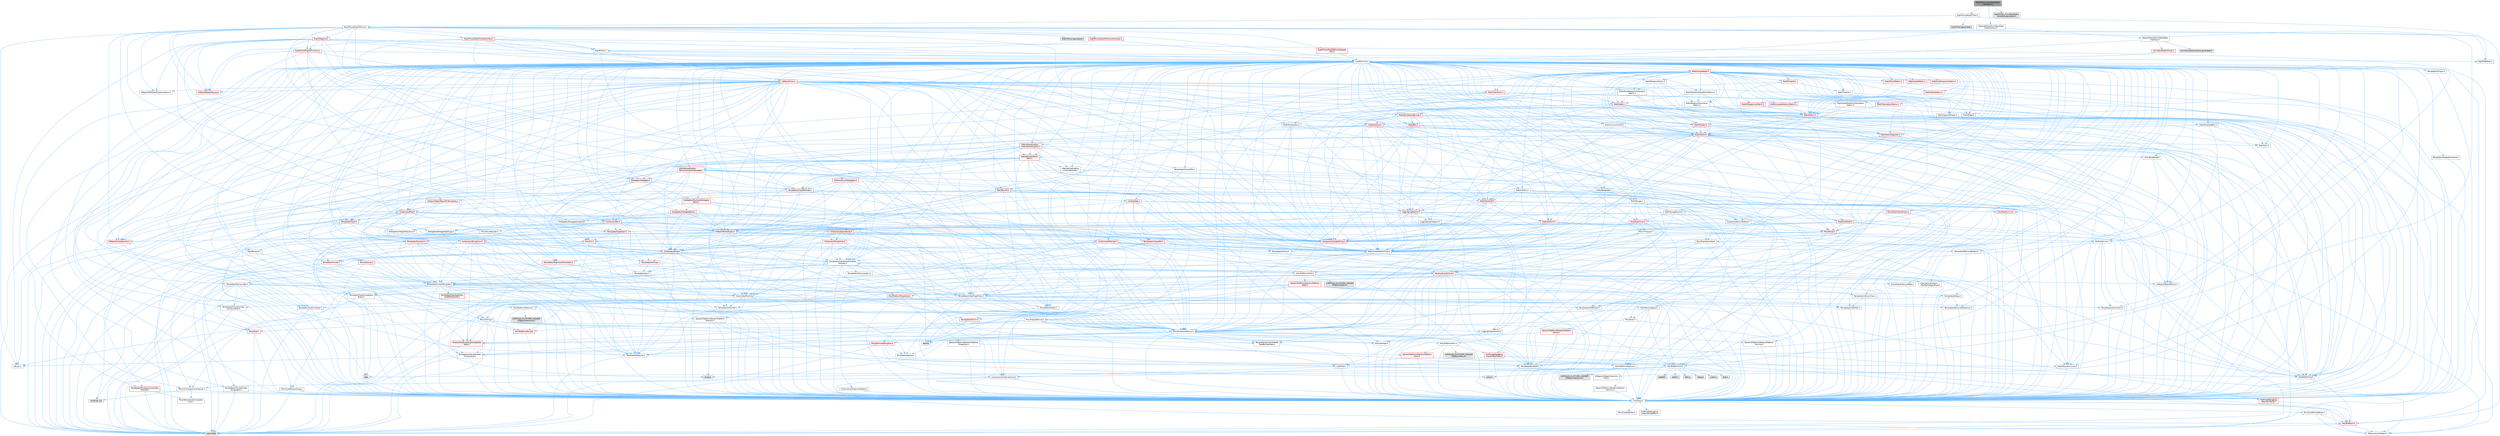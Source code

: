 digraph "RigVMTrait_AnimNextPublicVariables.h"
{
 // INTERACTIVE_SVG=YES
 // LATEX_PDF_SIZE
  bgcolor="transparent";
  edge [fontname=Helvetica,fontsize=10,labelfontname=Helvetica,labelfontsize=10];
  node [fontname=Helvetica,fontsize=10,shape=box,height=0.2,width=0.4];
  Node1 [id="Node000001",label="RigVMTrait_AnimNextPublic\lVariables.h",height=0.2,width=0.4,color="gray40", fillcolor="grey60", style="filled", fontcolor="black",tooltip=" "];
  Node1 -> Node2 [id="edge1_Node000001_Node000002",color="steelblue1",style="solid",tooltip=" "];
  Node2 [id="Node000002",label="DataInterface/AnimNextData\lInterfaceHost.h",height=0.2,width=0.4,color="grey40", fillcolor="white", style="filled",URL="$d8/d6b/AnimNextDataInterfaceHost_8h.html",tooltip=" "];
  Node2 -> Node3 [id="edge2_Node000002_Node000003",color="steelblue1",style="solid",tooltip=" "];
  Node3 [id="Node000003",label="CoreMinimal.h",height=0.2,width=0.4,color="grey40", fillcolor="white", style="filled",URL="$d7/d67/CoreMinimal_8h.html",tooltip=" "];
  Node3 -> Node4 [id="edge3_Node000003_Node000004",color="steelblue1",style="solid",tooltip=" "];
  Node4 [id="Node000004",label="CoreTypes.h",height=0.2,width=0.4,color="grey40", fillcolor="white", style="filled",URL="$dc/dec/CoreTypes_8h.html",tooltip=" "];
  Node4 -> Node5 [id="edge4_Node000004_Node000005",color="steelblue1",style="solid",tooltip=" "];
  Node5 [id="Node000005",label="HAL/Platform.h",height=0.2,width=0.4,color="red", fillcolor="#FFF0F0", style="filled",URL="$d9/dd0/Platform_8h.html",tooltip=" "];
  Node5 -> Node8 [id="edge5_Node000005_Node000008",color="steelblue1",style="solid",tooltip=" "];
  Node8 [id="Node000008",label="type_traits",height=0.2,width=0.4,color="grey60", fillcolor="#E0E0E0", style="filled",tooltip=" "];
  Node5 -> Node9 [id="edge6_Node000005_Node000009",color="steelblue1",style="solid",tooltip=" "];
  Node9 [id="Node000009",label="PreprocessorHelpers.h",height=0.2,width=0.4,color="grey40", fillcolor="white", style="filled",URL="$db/ddb/PreprocessorHelpers_8h.html",tooltip=" "];
  Node4 -> Node15 [id="edge7_Node000004_Node000015",color="steelblue1",style="solid",tooltip=" "];
  Node15 [id="Node000015",label="ProfilingDebugging\l/UMemoryDefines.h",height=0.2,width=0.4,color="grey40", fillcolor="white", style="filled",URL="$d2/da2/UMemoryDefines_8h.html",tooltip=" "];
  Node4 -> Node16 [id="edge8_Node000004_Node000016",color="steelblue1",style="solid",tooltip=" "];
  Node16 [id="Node000016",label="Misc/CoreMiscDefines.h",height=0.2,width=0.4,color="grey40", fillcolor="white", style="filled",URL="$da/d38/CoreMiscDefines_8h.html",tooltip=" "];
  Node16 -> Node5 [id="edge9_Node000016_Node000005",color="steelblue1",style="solid",tooltip=" "];
  Node16 -> Node9 [id="edge10_Node000016_Node000009",color="steelblue1",style="solid",tooltip=" "];
  Node4 -> Node17 [id="edge11_Node000004_Node000017",color="steelblue1",style="solid",tooltip=" "];
  Node17 [id="Node000017",label="Misc/CoreDefines.h",height=0.2,width=0.4,color="grey40", fillcolor="white", style="filled",URL="$d3/dd2/CoreDefines_8h.html",tooltip=" "];
  Node3 -> Node18 [id="edge12_Node000003_Node000018",color="steelblue1",style="solid",tooltip=" "];
  Node18 [id="Node000018",label="CoreFwd.h",height=0.2,width=0.4,color="grey40", fillcolor="white", style="filled",URL="$d1/d1e/CoreFwd_8h.html",tooltip=" "];
  Node18 -> Node4 [id="edge13_Node000018_Node000004",color="steelblue1",style="solid",tooltip=" "];
  Node18 -> Node19 [id="edge14_Node000018_Node000019",color="steelblue1",style="solid",tooltip=" "];
  Node19 [id="Node000019",label="Containers/ContainersFwd.h",height=0.2,width=0.4,color="grey40", fillcolor="white", style="filled",URL="$d4/d0a/ContainersFwd_8h.html",tooltip=" "];
  Node19 -> Node5 [id="edge15_Node000019_Node000005",color="steelblue1",style="solid",tooltip=" "];
  Node19 -> Node4 [id="edge16_Node000019_Node000004",color="steelblue1",style="solid",tooltip=" "];
  Node19 -> Node20 [id="edge17_Node000019_Node000020",color="steelblue1",style="solid",tooltip=" "];
  Node20 [id="Node000020",label="Traits/IsContiguousContainer.h",height=0.2,width=0.4,color="grey40", fillcolor="white", style="filled",URL="$d5/d3c/IsContiguousContainer_8h.html",tooltip=" "];
  Node20 -> Node4 [id="edge18_Node000020_Node000004",color="steelblue1",style="solid",tooltip=" "];
  Node20 -> Node21 [id="edge19_Node000020_Node000021",color="steelblue1",style="solid",tooltip=" "];
  Node21 [id="Node000021",label="Misc/StaticAssertComplete\lType.h",height=0.2,width=0.4,color="grey40", fillcolor="white", style="filled",URL="$d5/d4e/StaticAssertCompleteType_8h.html",tooltip=" "];
  Node20 -> Node22 [id="edge20_Node000020_Node000022",color="steelblue1",style="solid",tooltip=" "];
  Node22 [id="Node000022",label="initializer_list",height=0.2,width=0.4,color="grey60", fillcolor="#E0E0E0", style="filled",tooltip=" "];
  Node18 -> Node23 [id="edge21_Node000018_Node000023",color="steelblue1",style="solid",tooltip=" "];
  Node23 [id="Node000023",label="Math/MathFwd.h",height=0.2,width=0.4,color="grey40", fillcolor="white", style="filled",URL="$d2/d10/MathFwd_8h.html",tooltip=" "];
  Node23 -> Node5 [id="edge22_Node000023_Node000005",color="steelblue1",style="solid",tooltip=" "];
  Node18 -> Node24 [id="edge23_Node000018_Node000024",color="steelblue1",style="solid",tooltip=" "];
  Node24 [id="Node000024",label="UObject/UObjectHierarchy\lFwd.h",height=0.2,width=0.4,color="grey40", fillcolor="white", style="filled",URL="$d3/d13/UObjectHierarchyFwd_8h.html",tooltip=" "];
  Node3 -> Node24 [id="edge24_Node000003_Node000024",color="steelblue1",style="solid",tooltip=" "];
  Node3 -> Node19 [id="edge25_Node000003_Node000019",color="steelblue1",style="solid",tooltip=" "];
  Node3 -> Node25 [id="edge26_Node000003_Node000025",color="steelblue1",style="solid",tooltip=" "];
  Node25 [id="Node000025",label="Misc/VarArgs.h",height=0.2,width=0.4,color="grey40", fillcolor="white", style="filled",URL="$d5/d6f/VarArgs_8h.html",tooltip=" "];
  Node25 -> Node4 [id="edge27_Node000025_Node000004",color="steelblue1",style="solid",tooltip=" "];
  Node3 -> Node26 [id="edge28_Node000003_Node000026",color="steelblue1",style="solid",tooltip=" "];
  Node26 [id="Node000026",label="Logging/LogVerbosity.h",height=0.2,width=0.4,color="grey40", fillcolor="white", style="filled",URL="$d2/d8f/LogVerbosity_8h.html",tooltip=" "];
  Node26 -> Node4 [id="edge29_Node000026_Node000004",color="steelblue1",style="solid",tooltip=" "];
  Node3 -> Node27 [id="edge30_Node000003_Node000027",color="steelblue1",style="solid",tooltip=" "];
  Node27 [id="Node000027",label="Misc/OutputDevice.h",height=0.2,width=0.4,color="grey40", fillcolor="white", style="filled",URL="$d7/d32/OutputDevice_8h.html",tooltip=" "];
  Node27 -> Node18 [id="edge31_Node000027_Node000018",color="steelblue1",style="solid",tooltip=" "];
  Node27 -> Node4 [id="edge32_Node000027_Node000004",color="steelblue1",style="solid",tooltip=" "];
  Node27 -> Node26 [id="edge33_Node000027_Node000026",color="steelblue1",style="solid",tooltip=" "];
  Node27 -> Node25 [id="edge34_Node000027_Node000025",color="steelblue1",style="solid",tooltip=" "];
  Node27 -> Node28 [id="edge35_Node000027_Node000028",color="steelblue1",style="solid",tooltip=" "];
  Node28 [id="Node000028",label="Templates/IsArrayOrRefOf\lTypeByPredicate.h",height=0.2,width=0.4,color="grey40", fillcolor="white", style="filled",URL="$d6/da1/IsArrayOrRefOfTypeByPredicate_8h.html",tooltip=" "];
  Node28 -> Node4 [id="edge36_Node000028_Node000004",color="steelblue1",style="solid",tooltip=" "];
  Node27 -> Node29 [id="edge37_Node000027_Node000029",color="steelblue1",style="solid",tooltip=" "];
  Node29 [id="Node000029",label="Templates/IsValidVariadic\lFunctionArg.h",height=0.2,width=0.4,color="grey40", fillcolor="white", style="filled",URL="$d0/dc8/IsValidVariadicFunctionArg_8h.html",tooltip=" "];
  Node29 -> Node4 [id="edge38_Node000029_Node000004",color="steelblue1",style="solid",tooltip=" "];
  Node29 -> Node30 [id="edge39_Node000029_Node000030",color="steelblue1",style="solid",tooltip=" "];
  Node30 [id="Node000030",label="IsEnum.h",height=0.2,width=0.4,color="grey40", fillcolor="white", style="filled",URL="$d4/de5/IsEnum_8h.html",tooltip=" "];
  Node29 -> Node8 [id="edge40_Node000029_Node000008",color="steelblue1",style="solid",tooltip=" "];
  Node27 -> Node31 [id="edge41_Node000027_Node000031",color="steelblue1",style="solid",tooltip=" "];
  Node31 [id="Node000031",label="Traits/IsCharEncodingCompatible\lWith.h",height=0.2,width=0.4,color="red", fillcolor="#FFF0F0", style="filled",URL="$df/dd1/IsCharEncodingCompatibleWith_8h.html",tooltip=" "];
  Node31 -> Node8 [id="edge42_Node000031_Node000008",color="steelblue1",style="solid",tooltip=" "];
  Node3 -> Node33 [id="edge43_Node000003_Node000033",color="steelblue1",style="solid",tooltip=" "];
  Node33 [id="Node000033",label="HAL/PlatformCrt.h",height=0.2,width=0.4,color="grey40", fillcolor="white", style="filled",URL="$d8/d75/PlatformCrt_8h.html",tooltip=" "];
  Node33 -> Node34 [id="edge44_Node000033_Node000034",color="steelblue1",style="solid",tooltip=" "];
  Node34 [id="Node000034",label="new",height=0.2,width=0.4,color="grey60", fillcolor="#E0E0E0", style="filled",tooltip=" "];
  Node33 -> Node35 [id="edge45_Node000033_Node000035",color="steelblue1",style="solid",tooltip=" "];
  Node35 [id="Node000035",label="wchar.h",height=0.2,width=0.4,color="grey60", fillcolor="#E0E0E0", style="filled",tooltip=" "];
  Node33 -> Node36 [id="edge46_Node000033_Node000036",color="steelblue1",style="solid",tooltip=" "];
  Node36 [id="Node000036",label="stddef.h",height=0.2,width=0.4,color="grey60", fillcolor="#E0E0E0", style="filled",tooltip=" "];
  Node33 -> Node37 [id="edge47_Node000033_Node000037",color="steelblue1",style="solid",tooltip=" "];
  Node37 [id="Node000037",label="stdlib.h",height=0.2,width=0.4,color="grey60", fillcolor="#E0E0E0", style="filled",tooltip=" "];
  Node33 -> Node38 [id="edge48_Node000033_Node000038",color="steelblue1",style="solid",tooltip=" "];
  Node38 [id="Node000038",label="stdio.h",height=0.2,width=0.4,color="grey60", fillcolor="#E0E0E0", style="filled",tooltip=" "];
  Node33 -> Node39 [id="edge49_Node000033_Node000039",color="steelblue1",style="solid",tooltip=" "];
  Node39 [id="Node000039",label="stdarg.h",height=0.2,width=0.4,color="grey60", fillcolor="#E0E0E0", style="filled",tooltip=" "];
  Node33 -> Node40 [id="edge50_Node000033_Node000040",color="steelblue1",style="solid",tooltip=" "];
  Node40 [id="Node000040",label="math.h",height=0.2,width=0.4,color="grey60", fillcolor="#E0E0E0", style="filled",tooltip=" "];
  Node33 -> Node41 [id="edge51_Node000033_Node000041",color="steelblue1",style="solid",tooltip=" "];
  Node41 [id="Node000041",label="float.h",height=0.2,width=0.4,color="grey60", fillcolor="#E0E0E0", style="filled",tooltip=" "];
  Node33 -> Node42 [id="edge52_Node000033_Node000042",color="steelblue1",style="solid",tooltip=" "];
  Node42 [id="Node000042",label="string.h",height=0.2,width=0.4,color="grey60", fillcolor="#E0E0E0", style="filled",tooltip=" "];
  Node3 -> Node43 [id="edge53_Node000003_Node000043",color="steelblue1",style="solid",tooltip=" "];
  Node43 [id="Node000043",label="HAL/PlatformMisc.h",height=0.2,width=0.4,color="grey40", fillcolor="white", style="filled",URL="$d0/df5/PlatformMisc_8h.html",tooltip=" "];
  Node43 -> Node4 [id="edge54_Node000043_Node000004",color="steelblue1",style="solid",tooltip=" "];
  Node43 -> Node44 [id="edge55_Node000043_Node000044",color="steelblue1",style="solid",tooltip=" "];
  Node44 [id="Node000044",label="GenericPlatform/GenericPlatform\lMisc.h",height=0.2,width=0.4,color="red", fillcolor="#FFF0F0", style="filled",URL="$db/d9a/GenericPlatformMisc_8h.html",tooltip=" "];
  Node44 -> Node18 [id="edge56_Node000044_Node000018",color="steelblue1",style="solid",tooltip=" "];
  Node44 -> Node4 [id="edge57_Node000044_Node000004",color="steelblue1",style="solid",tooltip=" "];
  Node44 -> Node33 [id="edge58_Node000044_Node000033",color="steelblue1",style="solid",tooltip=" "];
  Node44 -> Node48 [id="edge59_Node000044_Node000048",color="steelblue1",style="solid",tooltip=" "];
  Node48 [id="Node000048",label="Math/NumericLimits.h",height=0.2,width=0.4,color="grey40", fillcolor="white", style="filled",URL="$df/d1b/NumericLimits_8h.html",tooltip=" "];
  Node48 -> Node4 [id="edge60_Node000048_Node000004",color="steelblue1",style="solid",tooltip=" "];
  Node43 -> Node53 [id="edge61_Node000043_Node000053",color="steelblue1",style="solid",tooltip=" "];
  Node53 [id="Node000053",label="COMPILED_PLATFORM_HEADER\l(PlatformMisc.h)",height=0.2,width=0.4,color="grey60", fillcolor="#E0E0E0", style="filled",tooltip=" "];
  Node43 -> Node54 [id="edge62_Node000043_Node000054",color="steelblue1",style="solid",tooltip=" "];
  Node54 [id="Node000054",label="ProfilingDebugging\l/CpuProfilerTrace.h",height=0.2,width=0.4,color="red", fillcolor="#FFF0F0", style="filled",URL="$da/dcb/CpuProfilerTrace_8h.html",tooltip=" "];
  Node54 -> Node4 [id="edge63_Node000054_Node000004",color="steelblue1",style="solid",tooltip=" "];
  Node54 -> Node19 [id="edge64_Node000054_Node000019",color="steelblue1",style="solid",tooltip=" "];
  Node54 -> Node55 [id="edge65_Node000054_Node000055",color="steelblue1",style="solid",tooltip=" "];
  Node55 [id="Node000055",label="HAL/PlatformAtomics.h",height=0.2,width=0.4,color="grey40", fillcolor="white", style="filled",URL="$d3/d36/PlatformAtomics_8h.html",tooltip=" "];
  Node55 -> Node4 [id="edge66_Node000055_Node000004",color="steelblue1",style="solid",tooltip=" "];
  Node55 -> Node56 [id="edge67_Node000055_Node000056",color="steelblue1",style="solid",tooltip=" "];
  Node56 [id="Node000056",label="GenericPlatform/GenericPlatform\lAtomics.h",height=0.2,width=0.4,color="grey40", fillcolor="white", style="filled",URL="$da/d72/GenericPlatformAtomics_8h.html",tooltip=" "];
  Node56 -> Node4 [id="edge68_Node000056_Node000004",color="steelblue1",style="solid",tooltip=" "];
  Node55 -> Node57 [id="edge69_Node000055_Node000057",color="steelblue1",style="solid",tooltip=" "];
  Node57 [id="Node000057",label="COMPILED_PLATFORM_HEADER\l(PlatformAtomics.h)",height=0.2,width=0.4,color="grey60", fillcolor="#E0E0E0", style="filled",tooltip=" "];
  Node54 -> Node9 [id="edge70_Node000054_Node000009",color="steelblue1",style="solid",tooltip=" "];
  Node3 -> Node62 [id="edge71_Node000003_Node000062",color="steelblue1",style="solid",tooltip=" "];
  Node62 [id="Node000062",label="Misc/AssertionMacros.h",height=0.2,width=0.4,color="grey40", fillcolor="white", style="filled",URL="$d0/dfa/AssertionMacros_8h.html",tooltip=" "];
  Node62 -> Node4 [id="edge72_Node000062_Node000004",color="steelblue1",style="solid",tooltip=" "];
  Node62 -> Node5 [id="edge73_Node000062_Node000005",color="steelblue1",style="solid",tooltip=" "];
  Node62 -> Node43 [id="edge74_Node000062_Node000043",color="steelblue1",style="solid",tooltip=" "];
  Node62 -> Node9 [id="edge75_Node000062_Node000009",color="steelblue1",style="solid",tooltip=" "];
  Node62 -> Node63 [id="edge76_Node000062_Node000063",color="steelblue1",style="solid",tooltip=" "];
  Node63 [id="Node000063",label="Templates/EnableIf.h",height=0.2,width=0.4,color="grey40", fillcolor="white", style="filled",URL="$d7/d60/EnableIf_8h.html",tooltip=" "];
  Node63 -> Node4 [id="edge77_Node000063_Node000004",color="steelblue1",style="solid",tooltip=" "];
  Node62 -> Node28 [id="edge78_Node000062_Node000028",color="steelblue1",style="solid",tooltip=" "];
  Node62 -> Node29 [id="edge79_Node000062_Node000029",color="steelblue1",style="solid",tooltip=" "];
  Node62 -> Node31 [id="edge80_Node000062_Node000031",color="steelblue1",style="solid",tooltip=" "];
  Node62 -> Node25 [id="edge81_Node000062_Node000025",color="steelblue1",style="solid",tooltip=" "];
  Node62 -> Node64 [id="edge82_Node000062_Node000064",color="steelblue1",style="solid",tooltip=" "];
  Node64 [id="Node000064",label="String/FormatStringSan.h",height=0.2,width=0.4,color="red", fillcolor="#FFF0F0", style="filled",URL="$d3/d8b/FormatStringSan_8h.html",tooltip=" "];
  Node64 -> Node8 [id="edge83_Node000064_Node000008",color="steelblue1",style="solid",tooltip=" "];
  Node64 -> Node4 [id="edge84_Node000064_Node000004",color="steelblue1",style="solid",tooltip=" "];
  Node64 -> Node65 [id="edge85_Node000064_Node000065",color="steelblue1",style="solid",tooltip=" "];
  Node65 [id="Node000065",label="Templates/Requires.h",height=0.2,width=0.4,color="grey40", fillcolor="white", style="filled",URL="$dc/d96/Requires_8h.html",tooltip=" "];
  Node65 -> Node63 [id="edge86_Node000065_Node000063",color="steelblue1",style="solid",tooltip=" "];
  Node65 -> Node8 [id="edge87_Node000065_Node000008",color="steelblue1",style="solid",tooltip=" "];
  Node64 -> Node66 [id="edge88_Node000064_Node000066",color="steelblue1",style="solid",tooltip=" "];
  Node66 [id="Node000066",label="Templates/Identity.h",height=0.2,width=0.4,color="grey40", fillcolor="white", style="filled",URL="$d0/dd5/Identity_8h.html",tooltip=" "];
  Node64 -> Node29 [id="edge89_Node000064_Node000029",color="steelblue1",style="solid",tooltip=" "];
  Node64 -> Node19 [id="edge90_Node000064_Node000019",color="steelblue1",style="solid",tooltip=" "];
  Node62 -> Node70 [id="edge91_Node000062_Node000070",color="steelblue1",style="solid",tooltip=" "];
  Node70 [id="Node000070",label="atomic",height=0.2,width=0.4,color="grey60", fillcolor="#E0E0E0", style="filled",tooltip=" "];
  Node3 -> Node71 [id="edge92_Node000003_Node000071",color="steelblue1",style="solid",tooltip=" "];
  Node71 [id="Node000071",label="Templates/IsPointer.h",height=0.2,width=0.4,color="grey40", fillcolor="white", style="filled",URL="$d7/d05/IsPointer_8h.html",tooltip=" "];
  Node71 -> Node4 [id="edge93_Node000071_Node000004",color="steelblue1",style="solid",tooltip=" "];
  Node3 -> Node72 [id="edge94_Node000003_Node000072",color="steelblue1",style="solid",tooltip=" "];
  Node72 [id="Node000072",label="HAL/PlatformMemory.h",height=0.2,width=0.4,color="grey40", fillcolor="white", style="filled",URL="$de/d68/PlatformMemory_8h.html",tooltip=" "];
  Node72 -> Node4 [id="edge95_Node000072_Node000004",color="steelblue1",style="solid",tooltip=" "];
  Node72 -> Node73 [id="edge96_Node000072_Node000073",color="steelblue1",style="solid",tooltip=" "];
  Node73 [id="Node000073",label="GenericPlatform/GenericPlatform\lMemory.h",height=0.2,width=0.4,color="grey40", fillcolor="white", style="filled",URL="$dd/d22/GenericPlatformMemory_8h.html",tooltip=" "];
  Node73 -> Node18 [id="edge97_Node000073_Node000018",color="steelblue1",style="solid",tooltip=" "];
  Node73 -> Node4 [id="edge98_Node000073_Node000004",color="steelblue1",style="solid",tooltip=" "];
  Node73 -> Node74 [id="edge99_Node000073_Node000074",color="steelblue1",style="solid",tooltip=" "];
  Node74 [id="Node000074",label="HAL/PlatformString.h",height=0.2,width=0.4,color="red", fillcolor="#FFF0F0", style="filled",URL="$db/db5/PlatformString_8h.html",tooltip=" "];
  Node74 -> Node4 [id="edge100_Node000074_Node000004",color="steelblue1",style="solid",tooltip=" "];
  Node73 -> Node42 [id="edge101_Node000073_Node000042",color="steelblue1",style="solid",tooltip=" "];
  Node73 -> Node35 [id="edge102_Node000073_Node000035",color="steelblue1",style="solid",tooltip=" "];
  Node72 -> Node76 [id="edge103_Node000072_Node000076",color="steelblue1",style="solid",tooltip=" "];
  Node76 [id="Node000076",label="COMPILED_PLATFORM_HEADER\l(PlatformMemory.h)",height=0.2,width=0.4,color="grey60", fillcolor="#E0E0E0", style="filled",tooltip=" "];
  Node3 -> Node55 [id="edge104_Node000003_Node000055",color="steelblue1",style="solid",tooltip=" "];
  Node3 -> Node77 [id="edge105_Node000003_Node000077",color="steelblue1",style="solid",tooltip=" "];
  Node77 [id="Node000077",label="Misc/Exec.h",height=0.2,width=0.4,color="grey40", fillcolor="white", style="filled",URL="$de/ddb/Exec_8h.html",tooltip=" "];
  Node77 -> Node4 [id="edge106_Node000077_Node000004",color="steelblue1",style="solid",tooltip=" "];
  Node77 -> Node62 [id="edge107_Node000077_Node000062",color="steelblue1",style="solid",tooltip=" "];
  Node3 -> Node78 [id="edge108_Node000003_Node000078",color="steelblue1",style="solid",tooltip=" "];
  Node78 [id="Node000078",label="HAL/MemoryBase.h",height=0.2,width=0.4,color="grey40", fillcolor="white", style="filled",URL="$d6/d9f/MemoryBase_8h.html",tooltip=" "];
  Node78 -> Node4 [id="edge109_Node000078_Node000004",color="steelblue1",style="solid",tooltip=" "];
  Node78 -> Node55 [id="edge110_Node000078_Node000055",color="steelblue1",style="solid",tooltip=" "];
  Node78 -> Node33 [id="edge111_Node000078_Node000033",color="steelblue1",style="solid",tooltip=" "];
  Node78 -> Node77 [id="edge112_Node000078_Node000077",color="steelblue1",style="solid",tooltip=" "];
  Node78 -> Node27 [id="edge113_Node000078_Node000027",color="steelblue1",style="solid",tooltip=" "];
  Node78 -> Node79 [id="edge114_Node000078_Node000079",color="steelblue1",style="solid",tooltip=" "];
  Node79 [id="Node000079",label="Templates/Atomic.h",height=0.2,width=0.4,color="red", fillcolor="#FFF0F0", style="filled",URL="$d3/d91/Atomic_8h.html",tooltip=" "];
  Node79 -> Node70 [id="edge115_Node000079_Node000070",color="steelblue1",style="solid",tooltip=" "];
  Node3 -> Node88 [id="edge116_Node000003_Node000088",color="steelblue1",style="solid",tooltip=" "];
  Node88 [id="Node000088",label="HAL/UnrealMemory.h",height=0.2,width=0.4,color="grey40", fillcolor="white", style="filled",URL="$d9/d96/UnrealMemory_8h.html",tooltip=" "];
  Node88 -> Node4 [id="edge117_Node000088_Node000004",color="steelblue1",style="solid",tooltip=" "];
  Node88 -> Node73 [id="edge118_Node000088_Node000073",color="steelblue1",style="solid",tooltip=" "];
  Node88 -> Node78 [id="edge119_Node000088_Node000078",color="steelblue1",style="solid",tooltip=" "];
  Node88 -> Node72 [id="edge120_Node000088_Node000072",color="steelblue1",style="solid",tooltip=" "];
  Node88 -> Node89 [id="edge121_Node000088_Node000089",color="steelblue1",style="solid",tooltip=" "];
  Node89 [id="Node000089",label="ProfilingDebugging\l/MemoryTrace.h",height=0.2,width=0.4,color="red", fillcolor="#FFF0F0", style="filled",URL="$da/dd7/MemoryTrace_8h.html",tooltip=" "];
  Node89 -> Node5 [id="edge122_Node000089_Node000005",color="steelblue1",style="solid",tooltip=" "];
  Node88 -> Node71 [id="edge123_Node000088_Node000071",color="steelblue1",style="solid",tooltip=" "];
  Node3 -> Node90 [id="edge124_Node000003_Node000090",color="steelblue1",style="solid",tooltip=" "];
  Node90 [id="Node000090",label="Templates/IsArithmetic.h",height=0.2,width=0.4,color="grey40", fillcolor="white", style="filled",URL="$d2/d5d/IsArithmetic_8h.html",tooltip=" "];
  Node90 -> Node4 [id="edge125_Node000090_Node000004",color="steelblue1",style="solid",tooltip=" "];
  Node3 -> Node84 [id="edge126_Node000003_Node000084",color="steelblue1",style="solid",tooltip=" "];
  Node84 [id="Node000084",label="Templates/AndOrNot.h",height=0.2,width=0.4,color="grey40", fillcolor="white", style="filled",URL="$db/d0a/AndOrNot_8h.html",tooltip=" "];
  Node84 -> Node4 [id="edge127_Node000084_Node000004",color="steelblue1",style="solid",tooltip=" "];
  Node3 -> Node91 [id="edge128_Node000003_Node000091",color="steelblue1",style="solid",tooltip=" "];
  Node91 [id="Node000091",label="Templates/IsPODType.h",height=0.2,width=0.4,color="grey40", fillcolor="white", style="filled",URL="$d7/db1/IsPODType_8h.html",tooltip=" "];
  Node91 -> Node4 [id="edge129_Node000091_Node000004",color="steelblue1",style="solid",tooltip=" "];
  Node3 -> Node92 [id="edge130_Node000003_Node000092",color="steelblue1",style="solid",tooltip=" "];
  Node92 [id="Node000092",label="Templates/IsUECoreType.h",height=0.2,width=0.4,color="grey40", fillcolor="white", style="filled",URL="$d1/db8/IsUECoreType_8h.html",tooltip=" "];
  Node92 -> Node4 [id="edge131_Node000092_Node000004",color="steelblue1",style="solid",tooltip=" "];
  Node92 -> Node8 [id="edge132_Node000092_Node000008",color="steelblue1",style="solid",tooltip=" "];
  Node3 -> Node85 [id="edge133_Node000003_Node000085",color="steelblue1",style="solid",tooltip=" "];
  Node85 [id="Node000085",label="Templates/IsTriviallyCopy\lConstructible.h",height=0.2,width=0.4,color="grey40", fillcolor="white", style="filled",URL="$d3/d78/IsTriviallyCopyConstructible_8h.html",tooltip=" "];
  Node85 -> Node4 [id="edge134_Node000085_Node000004",color="steelblue1",style="solid",tooltip=" "];
  Node85 -> Node8 [id="edge135_Node000085_Node000008",color="steelblue1",style="solid",tooltip=" "];
  Node3 -> Node93 [id="edge136_Node000003_Node000093",color="steelblue1",style="solid",tooltip=" "];
  Node93 [id="Node000093",label="Templates/UnrealTypeTraits.h",height=0.2,width=0.4,color="grey40", fillcolor="white", style="filled",URL="$d2/d2d/UnrealTypeTraits_8h.html",tooltip=" "];
  Node93 -> Node4 [id="edge137_Node000093_Node000004",color="steelblue1",style="solid",tooltip=" "];
  Node93 -> Node71 [id="edge138_Node000093_Node000071",color="steelblue1",style="solid",tooltip=" "];
  Node93 -> Node62 [id="edge139_Node000093_Node000062",color="steelblue1",style="solid",tooltip=" "];
  Node93 -> Node84 [id="edge140_Node000093_Node000084",color="steelblue1",style="solid",tooltip=" "];
  Node93 -> Node63 [id="edge141_Node000093_Node000063",color="steelblue1",style="solid",tooltip=" "];
  Node93 -> Node90 [id="edge142_Node000093_Node000090",color="steelblue1",style="solid",tooltip=" "];
  Node93 -> Node30 [id="edge143_Node000093_Node000030",color="steelblue1",style="solid",tooltip=" "];
  Node93 -> Node94 [id="edge144_Node000093_Node000094",color="steelblue1",style="solid",tooltip=" "];
  Node94 [id="Node000094",label="Templates/Models.h",height=0.2,width=0.4,color="grey40", fillcolor="white", style="filled",URL="$d3/d0c/Models_8h.html",tooltip=" "];
  Node94 -> Node66 [id="edge145_Node000094_Node000066",color="steelblue1",style="solid",tooltip=" "];
  Node93 -> Node91 [id="edge146_Node000093_Node000091",color="steelblue1",style="solid",tooltip=" "];
  Node93 -> Node92 [id="edge147_Node000093_Node000092",color="steelblue1",style="solid",tooltip=" "];
  Node93 -> Node85 [id="edge148_Node000093_Node000085",color="steelblue1",style="solid",tooltip=" "];
  Node3 -> Node63 [id="edge149_Node000003_Node000063",color="steelblue1",style="solid",tooltip=" "];
  Node3 -> Node95 [id="edge150_Node000003_Node000095",color="steelblue1",style="solid",tooltip=" "];
  Node95 [id="Node000095",label="Templates/RemoveReference.h",height=0.2,width=0.4,color="grey40", fillcolor="white", style="filled",URL="$da/dbe/RemoveReference_8h.html",tooltip=" "];
  Node95 -> Node4 [id="edge151_Node000095_Node000004",color="steelblue1",style="solid",tooltip=" "];
  Node3 -> Node96 [id="edge152_Node000003_Node000096",color="steelblue1",style="solid",tooltip=" "];
  Node96 [id="Node000096",label="Templates/IntegralConstant.h",height=0.2,width=0.4,color="grey40", fillcolor="white", style="filled",URL="$db/d1b/IntegralConstant_8h.html",tooltip=" "];
  Node96 -> Node4 [id="edge153_Node000096_Node000004",color="steelblue1",style="solid",tooltip=" "];
  Node3 -> Node97 [id="edge154_Node000003_Node000097",color="steelblue1",style="solid",tooltip=" "];
  Node97 [id="Node000097",label="Templates/IsClass.h",height=0.2,width=0.4,color="grey40", fillcolor="white", style="filled",URL="$db/dcb/IsClass_8h.html",tooltip=" "];
  Node97 -> Node4 [id="edge155_Node000097_Node000004",color="steelblue1",style="solid",tooltip=" "];
  Node3 -> Node98 [id="edge156_Node000003_Node000098",color="steelblue1",style="solid",tooltip=" "];
  Node98 [id="Node000098",label="Templates/TypeCompatible\lBytes.h",height=0.2,width=0.4,color="grey40", fillcolor="white", style="filled",URL="$df/d0a/TypeCompatibleBytes_8h.html",tooltip=" "];
  Node98 -> Node4 [id="edge157_Node000098_Node000004",color="steelblue1",style="solid",tooltip=" "];
  Node98 -> Node42 [id="edge158_Node000098_Node000042",color="steelblue1",style="solid",tooltip=" "];
  Node98 -> Node34 [id="edge159_Node000098_Node000034",color="steelblue1",style="solid",tooltip=" "];
  Node98 -> Node8 [id="edge160_Node000098_Node000008",color="steelblue1",style="solid",tooltip=" "];
  Node3 -> Node20 [id="edge161_Node000003_Node000020",color="steelblue1",style="solid",tooltip=" "];
  Node3 -> Node99 [id="edge162_Node000003_Node000099",color="steelblue1",style="solid",tooltip=" "];
  Node99 [id="Node000099",label="Templates/UnrealTemplate.h",height=0.2,width=0.4,color="grey40", fillcolor="white", style="filled",URL="$d4/d24/UnrealTemplate_8h.html",tooltip=" "];
  Node99 -> Node4 [id="edge163_Node000099_Node000004",color="steelblue1",style="solid",tooltip=" "];
  Node99 -> Node71 [id="edge164_Node000099_Node000071",color="steelblue1",style="solid",tooltip=" "];
  Node99 -> Node88 [id="edge165_Node000099_Node000088",color="steelblue1",style="solid",tooltip=" "];
  Node99 -> Node100 [id="edge166_Node000099_Node000100",color="steelblue1",style="solid",tooltip=" "];
  Node100 [id="Node000100",label="Templates/CopyQualifiers\lAndRefsFromTo.h",height=0.2,width=0.4,color="red", fillcolor="#FFF0F0", style="filled",URL="$d3/db3/CopyQualifiersAndRefsFromTo_8h.html",tooltip=" "];
  Node99 -> Node93 [id="edge167_Node000099_Node000093",color="steelblue1",style="solid",tooltip=" "];
  Node99 -> Node95 [id="edge168_Node000099_Node000095",color="steelblue1",style="solid",tooltip=" "];
  Node99 -> Node65 [id="edge169_Node000099_Node000065",color="steelblue1",style="solid",tooltip=" "];
  Node99 -> Node98 [id="edge170_Node000099_Node000098",color="steelblue1",style="solid",tooltip=" "];
  Node99 -> Node66 [id="edge171_Node000099_Node000066",color="steelblue1",style="solid",tooltip=" "];
  Node99 -> Node20 [id="edge172_Node000099_Node000020",color="steelblue1",style="solid",tooltip=" "];
  Node99 -> Node102 [id="edge173_Node000099_Node000102",color="steelblue1",style="solid",tooltip=" "];
  Node102 [id="Node000102",label="Traits/UseBitwiseSwap.h",height=0.2,width=0.4,color="grey40", fillcolor="white", style="filled",URL="$db/df3/UseBitwiseSwap_8h.html",tooltip=" "];
  Node102 -> Node4 [id="edge174_Node000102_Node000004",color="steelblue1",style="solid",tooltip=" "];
  Node102 -> Node8 [id="edge175_Node000102_Node000008",color="steelblue1",style="solid",tooltip=" "];
  Node99 -> Node8 [id="edge176_Node000099_Node000008",color="steelblue1",style="solid",tooltip=" "];
  Node3 -> Node48 [id="edge177_Node000003_Node000048",color="steelblue1",style="solid",tooltip=" "];
  Node3 -> Node103 [id="edge178_Node000003_Node000103",color="steelblue1",style="solid",tooltip=" "];
  Node103 [id="Node000103",label="HAL/PlatformMath.h",height=0.2,width=0.4,color="grey40", fillcolor="white", style="filled",URL="$dc/d53/PlatformMath_8h.html",tooltip=" "];
  Node103 -> Node4 [id="edge179_Node000103_Node000004",color="steelblue1",style="solid",tooltip=" "];
  Node103 -> Node104 [id="edge180_Node000103_Node000104",color="steelblue1",style="solid",tooltip=" "];
  Node104 [id="Node000104",label="GenericPlatform/GenericPlatform\lMath.h",height=0.2,width=0.4,color="red", fillcolor="#FFF0F0", style="filled",URL="$d5/d79/GenericPlatformMath_8h.html",tooltip=" "];
  Node104 -> Node4 [id="edge181_Node000104_Node000004",color="steelblue1",style="solid",tooltip=" "];
  Node104 -> Node19 [id="edge182_Node000104_Node000019",color="steelblue1",style="solid",tooltip=" "];
  Node104 -> Node33 [id="edge183_Node000104_Node000033",color="steelblue1",style="solid",tooltip=" "];
  Node104 -> Node84 [id="edge184_Node000104_Node000084",color="steelblue1",style="solid",tooltip=" "];
  Node104 -> Node105 [id="edge185_Node000104_Node000105",color="steelblue1",style="solid",tooltip=" "];
  Node105 [id="Node000105",label="Templates/Decay.h",height=0.2,width=0.4,color="grey40", fillcolor="white", style="filled",URL="$dd/d0f/Decay_8h.html",tooltip=" "];
  Node105 -> Node4 [id="edge186_Node000105_Node000004",color="steelblue1",style="solid",tooltip=" "];
  Node105 -> Node95 [id="edge187_Node000105_Node000095",color="steelblue1",style="solid",tooltip=" "];
  Node105 -> Node8 [id="edge188_Node000105_Node000008",color="steelblue1",style="solid",tooltip=" "];
  Node104 -> Node93 [id="edge189_Node000104_Node000093",color="steelblue1",style="solid",tooltip=" "];
  Node104 -> Node65 [id="edge190_Node000104_Node000065",color="steelblue1",style="solid",tooltip=" "];
  Node104 -> Node98 [id="edge191_Node000104_Node000098",color="steelblue1",style="solid",tooltip=" "];
  Node104 -> Node8 [id="edge192_Node000104_Node000008",color="steelblue1",style="solid",tooltip=" "];
  Node103 -> Node110 [id="edge193_Node000103_Node000110",color="steelblue1",style="solid",tooltip=" "];
  Node110 [id="Node000110",label="COMPILED_PLATFORM_HEADER\l(PlatformMath.h)",height=0.2,width=0.4,color="grey60", fillcolor="#E0E0E0", style="filled",tooltip=" "];
  Node3 -> Node86 [id="edge194_Node000003_Node000086",color="steelblue1",style="solid",tooltip=" "];
  Node86 [id="Node000086",label="Templates/IsTriviallyCopy\lAssignable.h",height=0.2,width=0.4,color="grey40", fillcolor="white", style="filled",URL="$d2/df2/IsTriviallyCopyAssignable_8h.html",tooltip=" "];
  Node86 -> Node4 [id="edge195_Node000086_Node000004",color="steelblue1",style="solid",tooltip=" "];
  Node86 -> Node8 [id="edge196_Node000086_Node000008",color="steelblue1",style="solid",tooltip=" "];
  Node3 -> Node111 [id="edge197_Node000003_Node000111",color="steelblue1",style="solid",tooltip=" "];
  Node111 [id="Node000111",label="Templates/MemoryOps.h",height=0.2,width=0.4,color="grey40", fillcolor="white", style="filled",URL="$db/dea/MemoryOps_8h.html",tooltip=" "];
  Node111 -> Node4 [id="edge198_Node000111_Node000004",color="steelblue1",style="solid",tooltip=" "];
  Node111 -> Node88 [id="edge199_Node000111_Node000088",color="steelblue1",style="solid",tooltip=" "];
  Node111 -> Node86 [id="edge200_Node000111_Node000086",color="steelblue1",style="solid",tooltip=" "];
  Node111 -> Node85 [id="edge201_Node000111_Node000085",color="steelblue1",style="solid",tooltip=" "];
  Node111 -> Node65 [id="edge202_Node000111_Node000065",color="steelblue1",style="solid",tooltip=" "];
  Node111 -> Node93 [id="edge203_Node000111_Node000093",color="steelblue1",style="solid",tooltip=" "];
  Node111 -> Node102 [id="edge204_Node000111_Node000102",color="steelblue1",style="solid",tooltip=" "];
  Node111 -> Node34 [id="edge205_Node000111_Node000034",color="steelblue1",style="solid",tooltip=" "];
  Node111 -> Node8 [id="edge206_Node000111_Node000008",color="steelblue1",style="solid",tooltip=" "];
  Node3 -> Node112 [id="edge207_Node000003_Node000112",color="steelblue1",style="solid",tooltip=" "];
  Node112 [id="Node000112",label="Containers/ContainerAllocation\lPolicies.h",height=0.2,width=0.4,color="grey40", fillcolor="white", style="filled",URL="$d7/dff/ContainerAllocationPolicies_8h.html",tooltip=" "];
  Node112 -> Node4 [id="edge208_Node000112_Node000004",color="steelblue1",style="solid",tooltip=" "];
  Node112 -> Node113 [id="edge209_Node000112_Node000113",color="steelblue1",style="solid",tooltip=" "];
  Node113 [id="Node000113",label="Containers/ContainerHelpers.h",height=0.2,width=0.4,color="grey40", fillcolor="white", style="filled",URL="$d7/d33/ContainerHelpers_8h.html",tooltip=" "];
  Node113 -> Node4 [id="edge210_Node000113_Node000004",color="steelblue1",style="solid",tooltip=" "];
  Node112 -> Node112 [id="edge211_Node000112_Node000112",color="steelblue1",style="solid",tooltip=" "];
  Node112 -> Node103 [id="edge212_Node000112_Node000103",color="steelblue1",style="solid",tooltip=" "];
  Node112 -> Node88 [id="edge213_Node000112_Node000088",color="steelblue1",style="solid",tooltip=" "];
  Node112 -> Node48 [id="edge214_Node000112_Node000048",color="steelblue1",style="solid",tooltip=" "];
  Node112 -> Node62 [id="edge215_Node000112_Node000062",color="steelblue1",style="solid",tooltip=" "];
  Node112 -> Node114 [id="edge216_Node000112_Node000114",color="steelblue1",style="solid",tooltip=" "];
  Node114 [id="Node000114",label="Templates/IsPolymorphic.h",height=0.2,width=0.4,color="grey40", fillcolor="white", style="filled",URL="$dc/d20/IsPolymorphic_8h.html",tooltip=" "];
  Node112 -> Node111 [id="edge217_Node000112_Node000111",color="steelblue1",style="solid",tooltip=" "];
  Node112 -> Node98 [id="edge218_Node000112_Node000098",color="steelblue1",style="solid",tooltip=" "];
  Node112 -> Node8 [id="edge219_Node000112_Node000008",color="steelblue1",style="solid",tooltip=" "];
  Node3 -> Node115 [id="edge220_Node000003_Node000115",color="steelblue1",style="solid",tooltip=" "];
  Node115 [id="Node000115",label="Templates/IsEnumClass.h",height=0.2,width=0.4,color="grey40", fillcolor="white", style="filled",URL="$d7/d15/IsEnumClass_8h.html",tooltip=" "];
  Node115 -> Node4 [id="edge221_Node000115_Node000004",color="steelblue1",style="solid",tooltip=" "];
  Node115 -> Node84 [id="edge222_Node000115_Node000084",color="steelblue1",style="solid",tooltip=" "];
  Node3 -> Node116 [id="edge223_Node000003_Node000116",color="steelblue1",style="solid",tooltip=" "];
  Node116 [id="Node000116",label="HAL/PlatformProperties.h",height=0.2,width=0.4,color="red", fillcolor="#FFF0F0", style="filled",URL="$d9/db0/PlatformProperties_8h.html",tooltip=" "];
  Node116 -> Node4 [id="edge224_Node000116_Node000004",color="steelblue1",style="solid",tooltip=" "];
  Node116 -> Node117 [id="edge225_Node000116_Node000117",color="steelblue1",style="solid",tooltip=" "];
  Node117 [id="Node000117",label="GenericPlatform/GenericPlatform\lProperties.h",height=0.2,width=0.4,color="grey40", fillcolor="white", style="filled",URL="$d2/dcd/GenericPlatformProperties_8h.html",tooltip=" "];
  Node117 -> Node4 [id="edge226_Node000117_Node000004",color="steelblue1",style="solid",tooltip=" "];
  Node117 -> Node44 [id="edge227_Node000117_Node000044",color="steelblue1",style="solid",tooltip=" "];
  Node3 -> Node119 [id="edge228_Node000003_Node000119",color="steelblue1",style="solid",tooltip=" "];
  Node119 [id="Node000119",label="Misc/EngineVersionBase.h",height=0.2,width=0.4,color="grey40", fillcolor="white", style="filled",URL="$d5/d2b/EngineVersionBase_8h.html",tooltip=" "];
  Node119 -> Node4 [id="edge229_Node000119_Node000004",color="steelblue1",style="solid",tooltip=" "];
  Node3 -> Node120 [id="edge230_Node000003_Node000120",color="steelblue1",style="solid",tooltip=" "];
  Node120 [id="Node000120",label="Internationalization\l/TextNamespaceFwd.h",height=0.2,width=0.4,color="grey40", fillcolor="white", style="filled",URL="$d8/d97/TextNamespaceFwd_8h.html",tooltip=" "];
  Node120 -> Node4 [id="edge231_Node000120_Node000004",color="steelblue1",style="solid",tooltip=" "];
  Node3 -> Node121 [id="edge232_Node000003_Node000121",color="steelblue1",style="solid",tooltip=" "];
  Node121 [id="Node000121",label="Serialization/Archive.h",height=0.2,width=0.4,color="red", fillcolor="#FFF0F0", style="filled",URL="$d7/d3b/Archive_8h.html",tooltip=" "];
  Node121 -> Node18 [id="edge233_Node000121_Node000018",color="steelblue1",style="solid",tooltip=" "];
  Node121 -> Node4 [id="edge234_Node000121_Node000004",color="steelblue1",style="solid",tooltip=" "];
  Node121 -> Node116 [id="edge235_Node000121_Node000116",color="steelblue1",style="solid",tooltip=" "];
  Node121 -> Node120 [id="edge236_Node000121_Node000120",color="steelblue1",style="solid",tooltip=" "];
  Node121 -> Node23 [id="edge237_Node000121_Node000023",color="steelblue1",style="solid",tooltip=" "];
  Node121 -> Node62 [id="edge238_Node000121_Node000062",color="steelblue1",style="solid",tooltip=" "];
  Node121 -> Node119 [id="edge239_Node000121_Node000119",color="steelblue1",style="solid",tooltip=" "];
  Node121 -> Node25 [id="edge240_Node000121_Node000025",color="steelblue1",style="solid",tooltip=" "];
  Node121 -> Node63 [id="edge241_Node000121_Node000063",color="steelblue1",style="solid",tooltip=" "];
  Node121 -> Node28 [id="edge242_Node000121_Node000028",color="steelblue1",style="solid",tooltip=" "];
  Node121 -> Node115 [id="edge243_Node000121_Node000115",color="steelblue1",style="solid",tooltip=" "];
  Node121 -> Node29 [id="edge244_Node000121_Node000029",color="steelblue1",style="solid",tooltip=" "];
  Node121 -> Node99 [id="edge245_Node000121_Node000099",color="steelblue1",style="solid",tooltip=" "];
  Node121 -> Node31 [id="edge246_Node000121_Node000031",color="steelblue1",style="solid",tooltip=" "];
  Node121 -> Node124 [id="edge247_Node000121_Node000124",color="steelblue1",style="solid",tooltip=" "];
  Node124 [id="Node000124",label="UObject/ObjectVersion.h",height=0.2,width=0.4,color="grey40", fillcolor="white", style="filled",URL="$da/d63/ObjectVersion_8h.html",tooltip=" "];
  Node124 -> Node4 [id="edge248_Node000124_Node000004",color="steelblue1",style="solid",tooltip=" "];
  Node3 -> Node125 [id="edge249_Node000003_Node000125",color="steelblue1",style="solid",tooltip=" "];
  Node125 [id="Node000125",label="Templates/Less.h",height=0.2,width=0.4,color="grey40", fillcolor="white", style="filled",URL="$de/dc8/Less_8h.html",tooltip=" "];
  Node125 -> Node4 [id="edge250_Node000125_Node000004",color="steelblue1",style="solid",tooltip=" "];
  Node125 -> Node99 [id="edge251_Node000125_Node000099",color="steelblue1",style="solid",tooltip=" "];
  Node3 -> Node126 [id="edge252_Node000003_Node000126",color="steelblue1",style="solid",tooltip=" "];
  Node126 [id="Node000126",label="Templates/Sorting.h",height=0.2,width=0.4,color="red", fillcolor="#FFF0F0", style="filled",URL="$d3/d9e/Sorting_8h.html",tooltip=" "];
  Node126 -> Node4 [id="edge253_Node000126_Node000004",color="steelblue1",style="solid",tooltip=" "];
  Node126 -> Node103 [id="edge254_Node000126_Node000103",color="steelblue1",style="solid",tooltip=" "];
  Node126 -> Node125 [id="edge255_Node000126_Node000125",color="steelblue1",style="solid",tooltip=" "];
  Node3 -> Node137 [id="edge256_Node000003_Node000137",color="steelblue1",style="solid",tooltip=" "];
  Node137 [id="Node000137",label="Misc/Char.h",height=0.2,width=0.4,color="red", fillcolor="#FFF0F0", style="filled",URL="$d0/d58/Char_8h.html",tooltip=" "];
  Node137 -> Node4 [id="edge257_Node000137_Node000004",color="steelblue1",style="solid",tooltip=" "];
  Node137 -> Node8 [id="edge258_Node000137_Node000008",color="steelblue1",style="solid",tooltip=" "];
  Node3 -> Node140 [id="edge259_Node000003_Node000140",color="steelblue1",style="solid",tooltip=" "];
  Node140 [id="Node000140",label="GenericPlatform/GenericPlatform\lStricmp.h",height=0.2,width=0.4,color="grey40", fillcolor="white", style="filled",URL="$d2/d86/GenericPlatformStricmp_8h.html",tooltip=" "];
  Node140 -> Node4 [id="edge260_Node000140_Node000004",color="steelblue1",style="solid",tooltip=" "];
  Node3 -> Node141 [id="edge261_Node000003_Node000141",color="steelblue1",style="solid",tooltip=" "];
  Node141 [id="Node000141",label="GenericPlatform/GenericPlatform\lString.h",height=0.2,width=0.4,color="red", fillcolor="#FFF0F0", style="filled",URL="$dd/d20/GenericPlatformString_8h.html",tooltip=" "];
  Node141 -> Node4 [id="edge262_Node000141_Node000004",color="steelblue1",style="solid",tooltip=" "];
  Node141 -> Node140 [id="edge263_Node000141_Node000140",color="steelblue1",style="solid",tooltip=" "];
  Node141 -> Node63 [id="edge264_Node000141_Node000063",color="steelblue1",style="solid",tooltip=" "];
  Node141 -> Node31 [id="edge265_Node000141_Node000031",color="steelblue1",style="solid",tooltip=" "];
  Node141 -> Node8 [id="edge266_Node000141_Node000008",color="steelblue1",style="solid",tooltip=" "];
  Node3 -> Node74 [id="edge267_Node000003_Node000074",color="steelblue1",style="solid",tooltip=" "];
  Node3 -> Node144 [id="edge268_Node000003_Node000144",color="steelblue1",style="solid",tooltip=" "];
  Node144 [id="Node000144",label="Misc/CString.h",height=0.2,width=0.4,color="grey40", fillcolor="white", style="filled",URL="$d2/d49/CString_8h.html",tooltip=" "];
  Node144 -> Node4 [id="edge269_Node000144_Node000004",color="steelblue1",style="solid",tooltip=" "];
  Node144 -> Node33 [id="edge270_Node000144_Node000033",color="steelblue1",style="solid",tooltip=" "];
  Node144 -> Node74 [id="edge271_Node000144_Node000074",color="steelblue1",style="solid",tooltip=" "];
  Node144 -> Node62 [id="edge272_Node000144_Node000062",color="steelblue1",style="solid",tooltip=" "];
  Node144 -> Node137 [id="edge273_Node000144_Node000137",color="steelblue1",style="solid",tooltip=" "];
  Node144 -> Node25 [id="edge274_Node000144_Node000025",color="steelblue1",style="solid",tooltip=" "];
  Node144 -> Node28 [id="edge275_Node000144_Node000028",color="steelblue1",style="solid",tooltip=" "];
  Node144 -> Node29 [id="edge276_Node000144_Node000029",color="steelblue1",style="solid",tooltip=" "];
  Node144 -> Node31 [id="edge277_Node000144_Node000031",color="steelblue1",style="solid",tooltip=" "];
  Node3 -> Node145 [id="edge278_Node000003_Node000145",color="steelblue1",style="solid",tooltip=" "];
  Node145 [id="Node000145",label="Misc/Crc.h",height=0.2,width=0.4,color="red", fillcolor="#FFF0F0", style="filled",URL="$d4/dd2/Crc_8h.html",tooltip=" "];
  Node145 -> Node4 [id="edge279_Node000145_Node000004",color="steelblue1",style="solid",tooltip=" "];
  Node145 -> Node74 [id="edge280_Node000145_Node000074",color="steelblue1",style="solid",tooltip=" "];
  Node145 -> Node62 [id="edge281_Node000145_Node000062",color="steelblue1",style="solid",tooltip=" "];
  Node145 -> Node144 [id="edge282_Node000145_Node000144",color="steelblue1",style="solid",tooltip=" "];
  Node145 -> Node137 [id="edge283_Node000145_Node000137",color="steelblue1",style="solid",tooltip=" "];
  Node145 -> Node93 [id="edge284_Node000145_Node000093",color="steelblue1",style="solid",tooltip=" "];
  Node3 -> Node136 [id="edge285_Node000003_Node000136",color="steelblue1",style="solid",tooltip=" "];
  Node136 [id="Node000136",label="Math/UnrealMathUtility.h",height=0.2,width=0.4,color="grey40", fillcolor="white", style="filled",URL="$db/db8/UnrealMathUtility_8h.html",tooltip=" "];
  Node136 -> Node4 [id="edge286_Node000136_Node000004",color="steelblue1",style="solid",tooltip=" "];
  Node136 -> Node62 [id="edge287_Node000136_Node000062",color="steelblue1",style="solid",tooltip=" "];
  Node136 -> Node103 [id="edge288_Node000136_Node000103",color="steelblue1",style="solid",tooltip=" "];
  Node136 -> Node23 [id="edge289_Node000136_Node000023",color="steelblue1",style="solid",tooltip=" "];
  Node136 -> Node66 [id="edge290_Node000136_Node000066",color="steelblue1",style="solid",tooltip=" "];
  Node136 -> Node65 [id="edge291_Node000136_Node000065",color="steelblue1",style="solid",tooltip=" "];
  Node3 -> Node146 [id="edge292_Node000003_Node000146",color="steelblue1",style="solid",tooltip=" "];
  Node146 [id="Node000146",label="Containers/UnrealString.h",height=0.2,width=0.4,color="red", fillcolor="#FFF0F0", style="filled",URL="$d5/dba/UnrealString_8h.html",tooltip=" "];
  Node3 -> Node150 [id="edge293_Node000003_Node000150",color="steelblue1",style="solid",tooltip=" "];
  Node150 [id="Node000150",label="Containers/Array.h",height=0.2,width=0.4,color="red", fillcolor="#FFF0F0", style="filled",URL="$df/dd0/Array_8h.html",tooltip=" "];
  Node150 -> Node4 [id="edge294_Node000150_Node000004",color="steelblue1",style="solid",tooltip=" "];
  Node150 -> Node62 [id="edge295_Node000150_Node000062",color="steelblue1",style="solid",tooltip=" "];
  Node150 -> Node88 [id="edge296_Node000150_Node000088",color="steelblue1",style="solid",tooltip=" "];
  Node150 -> Node93 [id="edge297_Node000150_Node000093",color="steelblue1",style="solid",tooltip=" "];
  Node150 -> Node99 [id="edge298_Node000150_Node000099",color="steelblue1",style="solid",tooltip=" "];
  Node150 -> Node112 [id="edge299_Node000150_Node000112",color="steelblue1",style="solid",tooltip=" "];
  Node150 -> Node121 [id="edge300_Node000150_Node000121",color="steelblue1",style="solid",tooltip=" "];
  Node150 -> Node129 [id="edge301_Node000150_Node000129",color="steelblue1",style="solid",tooltip=" "];
  Node129 [id="Node000129",label="Templates/Invoke.h",height=0.2,width=0.4,color="red", fillcolor="#FFF0F0", style="filled",URL="$d7/deb/Invoke_8h.html",tooltip=" "];
  Node129 -> Node4 [id="edge302_Node000129_Node000004",color="steelblue1",style="solid",tooltip=" "];
  Node129 -> Node99 [id="edge303_Node000129_Node000099",color="steelblue1",style="solid",tooltip=" "];
  Node129 -> Node8 [id="edge304_Node000129_Node000008",color="steelblue1",style="solid",tooltip=" "];
  Node150 -> Node125 [id="edge305_Node000150_Node000125",color="steelblue1",style="solid",tooltip=" "];
  Node150 -> Node65 [id="edge306_Node000150_Node000065",color="steelblue1",style="solid",tooltip=" "];
  Node150 -> Node126 [id="edge307_Node000150_Node000126",color="steelblue1",style="solid",tooltip=" "];
  Node150 -> Node173 [id="edge308_Node000150_Node000173",color="steelblue1",style="solid",tooltip=" "];
  Node173 [id="Node000173",label="Templates/AlignmentTemplates.h",height=0.2,width=0.4,color="red", fillcolor="#FFF0F0", style="filled",URL="$dd/d32/AlignmentTemplates_8h.html",tooltip=" "];
  Node173 -> Node4 [id="edge309_Node000173_Node000004",color="steelblue1",style="solid",tooltip=" "];
  Node173 -> Node71 [id="edge310_Node000173_Node000071",color="steelblue1",style="solid",tooltip=" "];
  Node150 -> Node8 [id="edge311_Node000150_Node000008",color="steelblue1",style="solid",tooltip=" "];
  Node3 -> Node174 [id="edge312_Node000003_Node000174",color="steelblue1",style="solid",tooltip=" "];
  Node174 [id="Node000174",label="Misc/FrameNumber.h",height=0.2,width=0.4,color="grey40", fillcolor="white", style="filled",URL="$dd/dbd/FrameNumber_8h.html",tooltip=" "];
  Node174 -> Node4 [id="edge313_Node000174_Node000004",color="steelblue1",style="solid",tooltip=" "];
  Node174 -> Node48 [id="edge314_Node000174_Node000048",color="steelblue1",style="solid",tooltip=" "];
  Node174 -> Node136 [id="edge315_Node000174_Node000136",color="steelblue1",style="solid",tooltip=" "];
  Node174 -> Node63 [id="edge316_Node000174_Node000063",color="steelblue1",style="solid",tooltip=" "];
  Node174 -> Node93 [id="edge317_Node000174_Node000093",color="steelblue1",style="solid",tooltip=" "];
  Node3 -> Node175 [id="edge318_Node000003_Node000175",color="steelblue1",style="solid",tooltip=" "];
  Node175 [id="Node000175",label="Misc/Timespan.h",height=0.2,width=0.4,color="grey40", fillcolor="white", style="filled",URL="$da/dd9/Timespan_8h.html",tooltip=" "];
  Node175 -> Node4 [id="edge319_Node000175_Node000004",color="steelblue1",style="solid",tooltip=" "];
  Node175 -> Node176 [id="edge320_Node000175_Node000176",color="steelblue1",style="solid",tooltip=" "];
  Node176 [id="Node000176",label="Math/Interval.h",height=0.2,width=0.4,color="grey40", fillcolor="white", style="filled",URL="$d1/d55/Interval_8h.html",tooltip=" "];
  Node176 -> Node4 [id="edge321_Node000176_Node000004",color="steelblue1",style="solid",tooltip=" "];
  Node176 -> Node90 [id="edge322_Node000176_Node000090",color="steelblue1",style="solid",tooltip=" "];
  Node176 -> Node93 [id="edge323_Node000176_Node000093",color="steelblue1",style="solid",tooltip=" "];
  Node176 -> Node48 [id="edge324_Node000176_Node000048",color="steelblue1",style="solid",tooltip=" "];
  Node176 -> Node136 [id="edge325_Node000176_Node000136",color="steelblue1",style="solid",tooltip=" "];
  Node175 -> Node136 [id="edge326_Node000175_Node000136",color="steelblue1",style="solid",tooltip=" "];
  Node175 -> Node62 [id="edge327_Node000175_Node000062",color="steelblue1",style="solid",tooltip=" "];
  Node3 -> Node177 [id="edge328_Node000003_Node000177",color="steelblue1",style="solid",tooltip=" "];
  Node177 [id="Node000177",label="Containers/StringConv.h",height=0.2,width=0.4,color="red", fillcolor="#FFF0F0", style="filled",URL="$d3/ddf/StringConv_8h.html",tooltip=" "];
  Node177 -> Node4 [id="edge329_Node000177_Node000004",color="steelblue1",style="solid",tooltip=" "];
  Node177 -> Node62 [id="edge330_Node000177_Node000062",color="steelblue1",style="solid",tooltip=" "];
  Node177 -> Node112 [id="edge331_Node000177_Node000112",color="steelblue1",style="solid",tooltip=" "];
  Node177 -> Node150 [id="edge332_Node000177_Node000150",color="steelblue1",style="solid",tooltip=" "];
  Node177 -> Node144 [id="edge333_Node000177_Node000144",color="steelblue1",style="solid",tooltip=" "];
  Node177 -> Node178 [id="edge334_Node000177_Node000178",color="steelblue1",style="solid",tooltip=" "];
  Node178 [id="Node000178",label="Templates/IsArray.h",height=0.2,width=0.4,color="grey40", fillcolor="white", style="filled",URL="$d8/d8d/IsArray_8h.html",tooltip=" "];
  Node178 -> Node4 [id="edge335_Node000178_Node000004",color="steelblue1",style="solid",tooltip=" "];
  Node177 -> Node99 [id="edge336_Node000177_Node000099",color="steelblue1",style="solid",tooltip=" "];
  Node177 -> Node93 [id="edge337_Node000177_Node000093",color="steelblue1",style="solid",tooltip=" "];
  Node177 -> Node31 [id="edge338_Node000177_Node000031",color="steelblue1",style="solid",tooltip=" "];
  Node177 -> Node20 [id="edge339_Node000177_Node000020",color="steelblue1",style="solid",tooltip=" "];
  Node177 -> Node8 [id="edge340_Node000177_Node000008",color="steelblue1",style="solid",tooltip=" "];
  Node3 -> Node179 [id="edge341_Node000003_Node000179",color="steelblue1",style="solid",tooltip=" "];
  Node179 [id="Node000179",label="UObject/UnrealNames.h",height=0.2,width=0.4,color="red", fillcolor="#FFF0F0", style="filled",URL="$d8/db1/UnrealNames_8h.html",tooltip=" "];
  Node179 -> Node4 [id="edge342_Node000179_Node000004",color="steelblue1",style="solid",tooltip=" "];
  Node3 -> Node181 [id="edge343_Node000003_Node000181",color="steelblue1",style="solid",tooltip=" "];
  Node181 [id="Node000181",label="UObject/NameTypes.h",height=0.2,width=0.4,color="red", fillcolor="#FFF0F0", style="filled",URL="$d6/d35/NameTypes_8h.html",tooltip=" "];
  Node181 -> Node4 [id="edge344_Node000181_Node000004",color="steelblue1",style="solid",tooltip=" "];
  Node181 -> Node62 [id="edge345_Node000181_Node000062",color="steelblue1",style="solid",tooltip=" "];
  Node181 -> Node88 [id="edge346_Node000181_Node000088",color="steelblue1",style="solid",tooltip=" "];
  Node181 -> Node93 [id="edge347_Node000181_Node000093",color="steelblue1",style="solid",tooltip=" "];
  Node181 -> Node99 [id="edge348_Node000181_Node000099",color="steelblue1",style="solid",tooltip=" "];
  Node181 -> Node146 [id="edge349_Node000181_Node000146",color="steelblue1",style="solid",tooltip=" "];
  Node181 -> Node177 [id="edge350_Node000181_Node000177",color="steelblue1",style="solid",tooltip=" "];
  Node181 -> Node179 [id="edge351_Node000181_Node000179",color="steelblue1",style="solid",tooltip=" "];
  Node181 -> Node79 [id="edge352_Node000181_Node000079",color="steelblue1",style="solid",tooltip=" "];
  Node3 -> Node189 [id="edge353_Node000003_Node000189",color="steelblue1",style="solid",tooltip=" "];
  Node189 [id="Node000189",label="Misc/Parse.h",height=0.2,width=0.4,color="red", fillcolor="#FFF0F0", style="filled",URL="$dc/d71/Parse_8h.html",tooltip=" "];
  Node189 -> Node146 [id="edge354_Node000189_Node000146",color="steelblue1",style="solid",tooltip=" "];
  Node189 -> Node4 [id="edge355_Node000189_Node000004",color="steelblue1",style="solid",tooltip=" "];
  Node189 -> Node33 [id="edge356_Node000189_Node000033",color="steelblue1",style="solid",tooltip=" "];
  Node189 -> Node190 [id="edge357_Node000189_Node000190",color="steelblue1",style="solid",tooltip=" "];
  Node190 [id="Node000190",label="Templates/Function.h",height=0.2,width=0.4,color="red", fillcolor="#FFF0F0", style="filled",URL="$df/df5/Function_8h.html",tooltip=" "];
  Node190 -> Node4 [id="edge358_Node000190_Node000004",color="steelblue1",style="solid",tooltip=" "];
  Node190 -> Node62 [id="edge359_Node000190_Node000062",color="steelblue1",style="solid",tooltip=" "];
  Node190 -> Node88 [id="edge360_Node000190_Node000088",color="steelblue1",style="solid",tooltip=" "];
  Node190 -> Node93 [id="edge361_Node000190_Node000093",color="steelblue1",style="solid",tooltip=" "];
  Node190 -> Node129 [id="edge362_Node000190_Node000129",color="steelblue1",style="solid",tooltip=" "];
  Node190 -> Node99 [id="edge363_Node000190_Node000099",color="steelblue1",style="solid",tooltip=" "];
  Node190 -> Node65 [id="edge364_Node000190_Node000065",color="steelblue1",style="solid",tooltip=" "];
  Node190 -> Node136 [id="edge365_Node000190_Node000136",color="steelblue1",style="solid",tooltip=" "];
  Node190 -> Node34 [id="edge366_Node000190_Node000034",color="steelblue1",style="solid",tooltip=" "];
  Node190 -> Node8 [id="edge367_Node000190_Node000008",color="steelblue1",style="solid",tooltip=" "];
  Node3 -> Node173 [id="edge368_Node000003_Node000173",color="steelblue1",style="solid",tooltip=" "];
  Node3 -> Node192 [id="edge369_Node000003_Node000192",color="steelblue1",style="solid",tooltip=" "];
  Node192 [id="Node000192",label="Misc/StructBuilder.h",height=0.2,width=0.4,color="grey40", fillcolor="white", style="filled",URL="$d9/db3/StructBuilder_8h.html",tooltip=" "];
  Node192 -> Node4 [id="edge370_Node000192_Node000004",color="steelblue1",style="solid",tooltip=" "];
  Node192 -> Node136 [id="edge371_Node000192_Node000136",color="steelblue1",style="solid",tooltip=" "];
  Node192 -> Node173 [id="edge372_Node000192_Node000173",color="steelblue1",style="solid",tooltip=" "];
  Node3 -> Node105 [id="edge373_Node000003_Node000105",color="steelblue1",style="solid",tooltip=" "];
  Node3 -> Node193 [id="edge374_Node000003_Node000193",color="steelblue1",style="solid",tooltip=" "];
  Node193 [id="Node000193",label="Templates/PointerIsConvertible\lFromTo.h",height=0.2,width=0.4,color="red", fillcolor="#FFF0F0", style="filled",URL="$d6/d65/PointerIsConvertibleFromTo_8h.html",tooltip=" "];
  Node193 -> Node4 [id="edge375_Node000193_Node000004",color="steelblue1",style="solid",tooltip=" "];
  Node193 -> Node21 [id="edge376_Node000193_Node000021",color="steelblue1",style="solid",tooltip=" "];
  Node193 -> Node8 [id="edge377_Node000193_Node000008",color="steelblue1",style="solid",tooltip=" "];
  Node3 -> Node129 [id="edge378_Node000003_Node000129",color="steelblue1",style="solid",tooltip=" "];
  Node3 -> Node190 [id="edge379_Node000003_Node000190",color="steelblue1",style="solid",tooltip=" "];
  Node3 -> Node162 [id="edge380_Node000003_Node000162",color="steelblue1",style="solid",tooltip=" "];
  Node162 [id="Node000162",label="Templates/TypeHash.h",height=0.2,width=0.4,color="red", fillcolor="#FFF0F0", style="filled",URL="$d1/d62/TypeHash_8h.html",tooltip=" "];
  Node162 -> Node4 [id="edge381_Node000162_Node000004",color="steelblue1",style="solid",tooltip=" "];
  Node162 -> Node65 [id="edge382_Node000162_Node000065",color="steelblue1",style="solid",tooltip=" "];
  Node162 -> Node145 [id="edge383_Node000162_Node000145",color="steelblue1",style="solid",tooltip=" "];
  Node162 -> Node8 [id="edge384_Node000162_Node000008",color="steelblue1",style="solid",tooltip=" "];
  Node3 -> Node194 [id="edge385_Node000003_Node000194",color="steelblue1",style="solid",tooltip=" "];
  Node194 [id="Node000194",label="Containers/ScriptArray.h",height=0.2,width=0.4,color="red", fillcolor="#FFF0F0", style="filled",URL="$dc/daf/ScriptArray_8h.html",tooltip=" "];
  Node194 -> Node4 [id="edge386_Node000194_Node000004",color="steelblue1",style="solid",tooltip=" "];
  Node194 -> Node62 [id="edge387_Node000194_Node000062",color="steelblue1",style="solid",tooltip=" "];
  Node194 -> Node88 [id="edge388_Node000194_Node000088",color="steelblue1",style="solid",tooltip=" "];
  Node194 -> Node112 [id="edge389_Node000194_Node000112",color="steelblue1",style="solid",tooltip=" "];
  Node194 -> Node150 [id="edge390_Node000194_Node000150",color="steelblue1",style="solid",tooltip=" "];
  Node194 -> Node22 [id="edge391_Node000194_Node000022",color="steelblue1",style="solid",tooltip=" "];
  Node3 -> Node195 [id="edge392_Node000003_Node000195",color="steelblue1",style="solid",tooltip=" "];
  Node195 [id="Node000195",label="Containers/BitArray.h",height=0.2,width=0.4,color="red", fillcolor="#FFF0F0", style="filled",URL="$d1/de4/BitArray_8h.html",tooltip=" "];
  Node195 -> Node112 [id="edge393_Node000195_Node000112",color="steelblue1",style="solid",tooltip=" "];
  Node195 -> Node4 [id="edge394_Node000195_Node000004",color="steelblue1",style="solid",tooltip=" "];
  Node195 -> Node55 [id="edge395_Node000195_Node000055",color="steelblue1",style="solid",tooltip=" "];
  Node195 -> Node88 [id="edge396_Node000195_Node000088",color="steelblue1",style="solid",tooltip=" "];
  Node195 -> Node136 [id="edge397_Node000195_Node000136",color="steelblue1",style="solid",tooltip=" "];
  Node195 -> Node62 [id="edge398_Node000195_Node000062",color="steelblue1",style="solid",tooltip=" "];
  Node195 -> Node121 [id="edge399_Node000195_Node000121",color="steelblue1",style="solid",tooltip=" "];
  Node195 -> Node63 [id="edge400_Node000195_Node000063",color="steelblue1",style="solid",tooltip=" "];
  Node195 -> Node129 [id="edge401_Node000195_Node000129",color="steelblue1",style="solid",tooltip=" "];
  Node195 -> Node99 [id="edge402_Node000195_Node000099",color="steelblue1",style="solid",tooltip=" "];
  Node195 -> Node93 [id="edge403_Node000195_Node000093",color="steelblue1",style="solid",tooltip=" "];
  Node3 -> Node196 [id="edge404_Node000003_Node000196",color="steelblue1",style="solid",tooltip=" "];
  Node196 [id="Node000196",label="Containers/SparseArray.h",height=0.2,width=0.4,color="red", fillcolor="#FFF0F0", style="filled",URL="$d5/dbf/SparseArray_8h.html",tooltip=" "];
  Node196 -> Node4 [id="edge405_Node000196_Node000004",color="steelblue1",style="solid",tooltip=" "];
  Node196 -> Node62 [id="edge406_Node000196_Node000062",color="steelblue1",style="solid",tooltip=" "];
  Node196 -> Node88 [id="edge407_Node000196_Node000088",color="steelblue1",style="solid",tooltip=" "];
  Node196 -> Node93 [id="edge408_Node000196_Node000093",color="steelblue1",style="solid",tooltip=" "];
  Node196 -> Node99 [id="edge409_Node000196_Node000099",color="steelblue1",style="solid",tooltip=" "];
  Node196 -> Node112 [id="edge410_Node000196_Node000112",color="steelblue1",style="solid",tooltip=" "];
  Node196 -> Node125 [id="edge411_Node000196_Node000125",color="steelblue1",style="solid",tooltip=" "];
  Node196 -> Node150 [id="edge412_Node000196_Node000150",color="steelblue1",style="solid",tooltip=" "];
  Node196 -> Node136 [id="edge413_Node000196_Node000136",color="steelblue1",style="solid",tooltip=" "];
  Node196 -> Node194 [id="edge414_Node000196_Node000194",color="steelblue1",style="solid",tooltip=" "];
  Node196 -> Node195 [id="edge415_Node000196_Node000195",color="steelblue1",style="solid",tooltip=" "];
  Node196 -> Node146 [id="edge416_Node000196_Node000146",color="steelblue1",style="solid",tooltip=" "];
  Node3 -> Node212 [id="edge417_Node000003_Node000212",color="steelblue1",style="solid",tooltip=" "];
  Node212 [id="Node000212",label="Containers/Set.h",height=0.2,width=0.4,color="red", fillcolor="#FFF0F0", style="filled",URL="$d4/d45/Set_8h.html",tooltip=" "];
  Node212 -> Node112 [id="edge418_Node000212_Node000112",color="steelblue1",style="solid",tooltip=" "];
  Node212 -> Node196 [id="edge419_Node000212_Node000196",color="steelblue1",style="solid",tooltip=" "];
  Node212 -> Node19 [id="edge420_Node000212_Node000019",color="steelblue1",style="solid",tooltip=" "];
  Node212 -> Node136 [id="edge421_Node000212_Node000136",color="steelblue1",style="solid",tooltip=" "];
  Node212 -> Node62 [id="edge422_Node000212_Node000062",color="steelblue1",style="solid",tooltip=" "];
  Node212 -> Node192 [id="edge423_Node000212_Node000192",color="steelblue1",style="solid",tooltip=" "];
  Node212 -> Node190 [id="edge424_Node000212_Node000190",color="steelblue1",style="solid",tooltip=" "];
  Node212 -> Node126 [id="edge425_Node000212_Node000126",color="steelblue1",style="solid",tooltip=" "];
  Node212 -> Node162 [id="edge426_Node000212_Node000162",color="steelblue1",style="solid",tooltip=" "];
  Node212 -> Node99 [id="edge427_Node000212_Node000099",color="steelblue1",style="solid",tooltip=" "];
  Node212 -> Node22 [id="edge428_Node000212_Node000022",color="steelblue1",style="solid",tooltip=" "];
  Node212 -> Node8 [id="edge429_Node000212_Node000008",color="steelblue1",style="solid",tooltip=" "];
  Node3 -> Node215 [id="edge430_Node000003_Node000215",color="steelblue1",style="solid",tooltip=" "];
  Node215 [id="Node000215",label="Algo/Reverse.h",height=0.2,width=0.4,color="grey40", fillcolor="white", style="filled",URL="$d5/d93/Reverse_8h.html",tooltip=" "];
  Node215 -> Node4 [id="edge431_Node000215_Node000004",color="steelblue1",style="solid",tooltip=" "];
  Node215 -> Node99 [id="edge432_Node000215_Node000099",color="steelblue1",style="solid",tooltip=" "];
  Node3 -> Node216 [id="edge433_Node000003_Node000216",color="steelblue1",style="solid",tooltip=" "];
  Node216 [id="Node000216",label="Containers/Map.h",height=0.2,width=0.4,color="red", fillcolor="#FFF0F0", style="filled",URL="$df/d79/Map_8h.html",tooltip=" "];
  Node216 -> Node4 [id="edge434_Node000216_Node000004",color="steelblue1",style="solid",tooltip=" "];
  Node216 -> Node215 [id="edge435_Node000216_Node000215",color="steelblue1",style="solid",tooltip=" "];
  Node216 -> Node212 [id="edge436_Node000216_Node000212",color="steelblue1",style="solid",tooltip=" "];
  Node216 -> Node146 [id="edge437_Node000216_Node000146",color="steelblue1",style="solid",tooltip=" "];
  Node216 -> Node62 [id="edge438_Node000216_Node000062",color="steelblue1",style="solid",tooltip=" "];
  Node216 -> Node192 [id="edge439_Node000216_Node000192",color="steelblue1",style="solid",tooltip=" "];
  Node216 -> Node190 [id="edge440_Node000216_Node000190",color="steelblue1",style="solid",tooltip=" "];
  Node216 -> Node126 [id="edge441_Node000216_Node000126",color="steelblue1",style="solid",tooltip=" "];
  Node216 -> Node217 [id="edge442_Node000216_Node000217",color="steelblue1",style="solid",tooltip=" "];
  Node217 [id="Node000217",label="Templates/Tuple.h",height=0.2,width=0.4,color="red", fillcolor="#FFF0F0", style="filled",URL="$d2/d4f/Tuple_8h.html",tooltip=" "];
  Node217 -> Node4 [id="edge443_Node000217_Node000004",color="steelblue1",style="solid",tooltip=" "];
  Node217 -> Node99 [id="edge444_Node000217_Node000099",color="steelblue1",style="solid",tooltip=" "];
  Node217 -> Node218 [id="edge445_Node000217_Node000218",color="steelblue1",style="solid",tooltip=" "];
  Node218 [id="Node000218",label="Delegates/IntegerSequence.h",height=0.2,width=0.4,color="grey40", fillcolor="white", style="filled",URL="$d2/dcc/IntegerSequence_8h.html",tooltip=" "];
  Node218 -> Node4 [id="edge446_Node000218_Node000004",color="steelblue1",style="solid",tooltip=" "];
  Node217 -> Node129 [id="edge447_Node000217_Node000129",color="steelblue1",style="solid",tooltip=" "];
  Node217 -> Node65 [id="edge448_Node000217_Node000065",color="steelblue1",style="solid",tooltip=" "];
  Node217 -> Node162 [id="edge449_Node000217_Node000162",color="steelblue1",style="solid",tooltip=" "];
  Node217 -> Node8 [id="edge450_Node000217_Node000008",color="steelblue1",style="solid",tooltip=" "];
  Node216 -> Node99 [id="edge451_Node000216_Node000099",color="steelblue1",style="solid",tooltip=" "];
  Node216 -> Node93 [id="edge452_Node000216_Node000093",color="steelblue1",style="solid",tooltip=" "];
  Node216 -> Node8 [id="edge453_Node000216_Node000008",color="steelblue1",style="solid",tooltip=" "];
  Node3 -> Node220 [id="edge454_Node000003_Node000220",color="steelblue1",style="solid",tooltip=" "];
  Node220 [id="Node000220",label="Math/IntPoint.h",height=0.2,width=0.4,color="red", fillcolor="#FFF0F0", style="filled",URL="$d3/df7/IntPoint_8h.html",tooltip=" "];
  Node220 -> Node4 [id="edge455_Node000220_Node000004",color="steelblue1",style="solid",tooltip=" "];
  Node220 -> Node62 [id="edge456_Node000220_Node000062",color="steelblue1",style="solid",tooltip=" "];
  Node220 -> Node189 [id="edge457_Node000220_Node000189",color="steelblue1",style="solid",tooltip=" "];
  Node220 -> Node23 [id="edge458_Node000220_Node000023",color="steelblue1",style="solid",tooltip=" "];
  Node220 -> Node136 [id="edge459_Node000220_Node000136",color="steelblue1",style="solid",tooltip=" "];
  Node220 -> Node146 [id="edge460_Node000220_Node000146",color="steelblue1",style="solid",tooltip=" "];
  Node220 -> Node162 [id="edge461_Node000220_Node000162",color="steelblue1",style="solid",tooltip=" "];
  Node3 -> Node222 [id="edge462_Node000003_Node000222",color="steelblue1",style="solid",tooltip=" "];
  Node222 [id="Node000222",label="Math/IntVector.h",height=0.2,width=0.4,color="red", fillcolor="#FFF0F0", style="filled",URL="$d7/d44/IntVector_8h.html",tooltip=" "];
  Node222 -> Node4 [id="edge463_Node000222_Node000004",color="steelblue1",style="solid",tooltip=" "];
  Node222 -> Node145 [id="edge464_Node000222_Node000145",color="steelblue1",style="solid",tooltip=" "];
  Node222 -> Node189 [id="edge465_Node000222_Node000189",color="steelblue1",style="solid",tooltip=" "];
  Node222 -> Node23 [id="edge466_Node000222_Node000023",color="steelblue1",style="solid",tooltip=" "];
  Node222 -> Node136 [id="edge467_Node000222_Node000136",color="steelblue1",style="solid",tooltip=" "];
  Node222 -> Node146 [id="edge468_Node000222_Node000146",color="steelblue1",style="solid",tooltip=" "];
  Node3 -> Node223 [id="edge469_Node000003_Node000223",color="steelblue1",style="solid",tooltip=" "];
  Node223 [id="Node000223",label="Logging/LogCategory.h",height=0.2,width=0.4,color="grey40", fillcolor="white", style="filled",URL="$d9/d36/LogCategory_8h.html",tooltip=" "];
  Node223 -> Node4 [id="edge470_Node000223_Node000004",color="steelblue1",style="solid",tooltip=" "];
  Node223 -> Node26 [id="edge471_Node000223_Node000026",color="steelblue1",style="solid",tooltip=" "];
  Node223 -> Node181 [id="edge472_Node000223_Node000181",color="steelblue1",style="solid",tooltip=" "];
  Node3 -> Node224 [id="edge473_Node000003_Node000224",color="steelblue1",style="solid",tooltip=" "];
  Node224 [id="Node000224",label="Logging/LogMacros.h",height=0.2,width=0.4,color="red", fillcolor="#FFF0F0", style="filled",URL="$d0/d16/LogMacros_8h.html",tooltip=" "];
  Node224 -> Node146 [id="edge474_Node000224_Node000146",color="steelblue1",style="solid",tooltip=" "];
  Node224 -> Node4 [id="edge475_Node000224_Node000004",color="steelblue1",style="solid",tooltip=" "];
  Node224 -> Node9 [id="edge476_Node000224_Node000009",color="steelblue1",style="solid",tooltip=" "];
  Node224 -> Node223 [id="edge477_Node000224_Node000223",color="steelblue1",style="solid",tooltip=" "];
  Node224 -> Node26 [id="edge478_Node000224_Node000026",color="steelblue1",style="solid",tooltip=" "];
  Node224 -> Node62 [id="edge479_Node000224_Node000062",color="steelblue1",style="solid",tooltip=" "];
  Node224 -> Node25 [id="edge480_Node000224_Node000025",color="steelblue1",style="solid",tooltip=" "];
  Node224 -> Node64 [id="edge481_Node000224_Node000064",color="steelblue1",style="solid",tooltip=" "];
  Node224 -> Node63 [id="edge482_Node000224_Node000063",color="steelblue1",style="solid",tooltip=" "];
  Node224 -> Node28 [id="edge483_Node000224_Node000028",color="steelblue1",style="solid",tooltip=" "];
  Node224 -> Node29 [id="edge484_Node000224_Node000029",color="steelblue1",style="solid",tooltip=" "];
  Node224 -> Node31 [id="edge485_Node000224_Node000031",color="steelblue1",style="solid",tooltip=" "];
  Node224 -> Node8 [id="edge486_Node000224_Node000008",color="steelblue1",style="solid",tooltip=" "];
  Node3 -> Node227 [id="edge487_Node000003_Node000227",color="steelblue1",style="solid",tooltip=" "];
  Node227 [id="Node000227",label="Math/Vector2D.h",height=0.2,width=0.4,color="red", fillcolor="#FFF0F0", style="filled",URL="$d3/db0/Vector2D_8h.html",tooltip=" "];
  Node227 -> Node4 [id="edge488_Node000227_Node000004",color="steelblue1",style="solid",tooltip=" "];
  Node227 -> Node23 [id="edge489_Node000227_Node000023",color="steelblue1",style="solid",tooltip=" "];
  Node227 -> Node62 [id="edge490_Node000227_Node000062",color="steelblue1",style="solid",tooltip=" "];
  Node227 -> Node145 [id="edge491_Node000227_Node000145",color="steelblue1",style="solid",tooltip=" "];
  Node227 -> Node136 [id="edge492_Node000227_Node000136",color="steelblue1",style="solid",tooltip=" "];
  Node227 -> Node146 [id="edge493_Node000227_Node000146",color="steelblue1",style="solid",tooltip=" "];
  Node227 -> Node189 [id="edge494_Node000227_Node000189",color="steelblue1",style="solid",tooltip=" "];
  Node227 -> Node220 [id="edge495_Node000227_Node000220",color="steelblue1",style="solid",tooltip=" "];
  Node227 -> Node224 [id="edge496_Node000227_Node000224",color="steelblue1",style="solid",tooltip=" "];
  Node227 -> Node8 [id="edge497_Node000227_Node000008",color="steelblue1",style="solid",tooltip=" "];
  Node3 -> Node231 [id="edge498_Node000003_Node000231",color="steelblue1",style="solid",tooltip=" "];
  Node231 [id="Node000231",label="Math/IntRect.h",height=0.2,width=0.4,color="grey40", fillcolor="white", style="filled",URL="$d7/d53/IntRect_8h.html",tooltip=" "];
  Node231 -> Node4 [id="edge499_Node000231_Node000004",color="steelblue1",style="solid",tooltip=" "];
  Node231 -> Node23 [id="edge500_Node000231_Node000023",color="steelblue1",style="solid",tooltip=" "];
  Node231 -> Node136 [id="edge501_Node000231_Node000136",color="steelblue1",style="solid",tooltip=" "];
  Node231 -> Node146 [id="edge502_Node000231_Node000146",color="steelblue1",style="solid",tooltip=" "];
  Node231 -> Node220 [id="edge503_Node000231_Node000220",color="steelblue1",style="solid",tooltip=" "];
  Node231 -> Node227 [id="edge504_Node000231_Node000227",color="steelblue1",style="solid",tooltip=" "];
  Node3 -> Node232 [id="edge505_Node000003_Node000232",color="steelblue1",style="solid",tooltip=" "];
  Node232 [id="Node000232",label="Misc/ByteSwap.h",height=0.2,width=0.4,color="grey40", fillcolor="white", style="filled",URL="$dc/dd7/ByteSwap_8h.html",tooltip=" "];
  Node232 -> Node4 [id="edge506_Node000232_Node000004",color="steelblue1",style="solid",tooltip=" "];
  Node232 -> Node33 [id="edge507_Node000232_Node000033",color="steelblue1",style="solid",tooltip=" "];
  Node3 -> Node161 [id="edge508_Node000003_Node000161",color="steelblue1",style="solid",tooltip=" "];
  Node161 [id="Node000161",label="Containers/EnumAsByte.h",height=0.2,width=0.4,color="grey40", fillcolor="white", style="filled",URL="$d6/d9a/EnumAsByte_8h.html",tooltip=" "];
  Node161 -> Node4 [id="edge509_Node000161_Node000004",color="steelblue1",style="solid",tooltip=" "];
  Node161 -> Node91 [id="edge510_Node000161_Node000091",color="steelblue1",style="solid",tooltip=" "];
  Node161 -> Node162 [id="edge511_Node000161_Node000162",color="steelblue1",style="solid",tooltip=" "];
  Node3 -> Node233 [id="edge512_Node000003_Node000233",color="steelblue1",style="solid",tooltip=" "];
  Node233 [id="Node000233",label="HAL/PlatformTLS.h",height=0.2,width=0.4,color="red", fillcolor="#FFF0F0", style="filled",URL="$d0/def/PlatformTLS_8h.html",tooltip=" "];
  Node233 -> Node4 [id="edge513_Node000233_Node000004",color="steelblue1",style="solid",tooltip=" "];
  Node3 -> Node236 [id="edge514_Node000003_Node000236",color="steelblue1",style="solid",tooltip=" "];
  Node236 [id="Node000236",label="CoreGlobals.h",height=0.2,width=0.4,color="red", fillcolor="#FFF0F0", style="filled",URL="$d5/d8c/CoreGlobals_8h.html",tooltip=" "];
  Node236 -> Node146 [id="edge515_Node000236_Node000146",color="steelblue1",style="solid",tooltip=" "];
  Node236 -> Node4 [id="edge516_Node000236_Node000004",color="steelblue1",style="solid",tooltip=" "];
  Node236 -> Node233 [id="edge517_Node000236_Node000233",color="steelblue1",style="solid",tooltip=" "];
  Node236 -> Node224 [id="edge518_Node000236_Node000224",color="steelblue1",style="solid",tooltip=" "];
  Node236 -> Node27 [id="edge519_Node000236_Node000027",color="steelblue1",style="solid",tooltip=" "];
  Node236 -> Node54 [id="edge520_Node000236_Node000054",color="steelblue1",style="solid",tooltip=" "];
  Node236 -> Node79 [id="edge521_Node000236_Node000079",color="steelblue1",style="solid",tooltip=" "];
  Node236 -> Node181 [id="edge522_Node000236_Node000181",color="steelblue1",style="solid",tooltip=" "];
  Node236 -> Node70 [id="edge523_Node000236_Node000070",color="steelblue1",style="solid",tooltip=" "];
  Node3 -> Node237 [id="edge524_Node000003_Node000237",color="steelblue1",style="solid",tooltip=" "];
  Node237 [id="Node000237",label="Templates/SharedPointer.h",height=0.2,width=0.4,color="red", fillcolor="#FFF0F0", style="filled",URL="$d2/d17/SharedPointer_8h.html",tooltip=" "];
  Node237 -> Node4 [id="edge525_Node000237_Node000004",color="steelblue1",style="solid",tooltip=" "];
  Node237 -> Node193 [id="edge526_Node000237_Node000193",color="steelblue1",style="solid",tooltip=" "];
  Node237 -> Node62 [id="edge527_Node000237_Node000062",color="steelblue1",style="solid",tooltip=" "];
  Node237 -> Node88 [id="edge528_Node000237_Node000088",color="steelblue1",style="solid",tooltip=" "];
  Node237 -> Node150 [id="edge529_Node000237_Node000150",color="steelblue1",style="solid",tooltip=" "];
  Node237 -> Node216 [id="edge530_Node000237_Node000216",color="steelblue1",style="solid",tooltip=" "];
  Node237 -> Node236 [id="edge531_Node000237_Node000236",color="steelblue1",style="solid",tooltip=" "];
  Node3 -> Node242 [id="edge532_Node000003_Node000242",color="steelblue1",style="solid",tooltip=" "];
  Node242 [id="Node000242",label="Internationalization\l/CulturePointer.h",height=0.2,width=0.4,color="grey40", fillcolor="white", style="filled",URL="$d6/dbe/CulturePointer_8h.html",tooltip=" "];
  Node242 -> Node4 [id="edge533_Node000242_Node000004",color="steelblue1",style="solid",tooltip=" "];
  Node242 -> Node237 [id="edge534_Node000242_Node000237",color="steelblue1",style="solid",tooltip=" "];
  Node3 -> Node243 [id="edge535_Node000003_Node000243",color="steelblue1",style="solid",tooltip=" "];
  Node243 [id="Node000243",label="UObject/WeakObjectPtrTemplates.h",height=0.2,width=0.4,color="red", fillcolor="#FFF0F0", style="filled",URL="$d8/d3b/WeakObjectPtrTemplates_8h.html",tooltip=" "];
  Node243 -> Node4 [id="edge536_Node000243_Node000004",color="steelblue1",style="solid",tooltip=" "];
  Node243 -> Node65 [id="edge537_Node000243_Node000065",color="steelblue1",style="solid",tooltip=" "];
  Node243 -> Node216 [id="edge538_Node000243_Node000216",color="steelblue1",style="solid",tooltip=" "];
  Node243 -> Node8 [id="edge539_Node000243_Node000008",color="steelblue1",style="solid",tooltip=" "];
  Node3 -> Node246 [id="edge540_Node000003_Node000246",color="steelblue1",style="solid",tooltip=" "];
  Node246 [id="Node000246",label="Delegates/DelegateSettings.h",height=0.2,width=0.4,color="grey40", fillcolor="white", style="filled",URL="$d0/d97/DelegateSettings_8h.html",tooltip=" "];
  Node246 -> Node4 [id="edge541_Node000246_Node000004",color="steelblue1",style="solid",tooltip=" "];
  Node3 -> Node247 [id="edge542_Node000003_Node000247",color="steelblue1",style="solid",tooltip=" "];
  Node247 [id="Node000247",label="Delegates/IDelegateInstance.h",height=0.2,width=0.4,color="grey40", fillcolor="white", style="filled",URL="$d2/d10/IDelegateInstance_8h.html",tooltip=" "];
  Node247 -> Node4 [id="edge543_Node000247_Node000004",color="steelblue1",style="solid",tooltip=" "];
  Node247 -> Node162 [id="edge544_Node000247_Node000162",color="steelblue1",style="solid",tooltip=" "];
  Node247 -> Node181 [id="edge545_Node000247_Node000181",color="steelblue1",style="solid",tooltip=" "];
  Node247 -> Node246 [id="edge546_Node000247_Node000246",color="steelblue1",style="solid",tooltip=" "];
  Node3 -> Node248 [id="edge547_Node000003_Node000248",color="steelblue1",style="solid",tooltip=" "];
  Node248 [id="Node000248",label="Delegates/DelegateBase.h",height=0.2,width=0.4,color="red", fillcolor="#FFF0F0", style="filled",URL="$da/d67/DelegateBase_8h.html",tooltip=" "];
  Node248 -> Node4 [id="edge548_Node000248_Node000004",color="steelblue1",style="solid",tooltip=" "];
  Node248 -> Node112 [id="edge549_Node000248_Node000112",color="steelblue1",style="solid",tooltip=" "];
  Node248 -> Node136 [id="edge550_Node000248_Node000136",color="steelblue1",style="solid",tooltip=" "];
  Node248 -> Node181 [id="edge551_Node000248_Node000181",color="steelblue1",style="solid",tooltip=" "];
  Node248 -> Node246 [id="edge552_Node000248_Node000246",color="steelblue1",style="solid",tooltip=" "];
  Node248 -> Node247 [id="edge553_Node000248_Node000247",color="steelblue1",style="solid",tooltip=" "];
  Node3 -> Node256 [id="edge554_Node000003_Node000256",color="steelblue1",style="solid",tooltip=" "];
  Node256 [id="Node000256",label="Delegates/MulticastDelegate\lBase.h",height=0.2,width=0.4,color="red", fillcolor="#FFF0F0", style="filled",URL="$db/d16/MulticastDelegateBase_8h.html",tooltip=" "];
  Node256 -> Node4 [id="edge555_Node000256_Node000004",color="steelblue1",style="solid",tooltip=" "];
  Node256 -> Node112 [id="edge556_Node000256_Node000112",color="steelblue1",style="solid",tooltip=" "];
  Node256 -> Node150 [id="edge557_Node000256_Node000150",color="steelblue1",style="solid",tooltip=" "];
  Node256 -> Node136 [id="edge558_Node000256_Node000136",color="steelblue1",style="solid",tooltip=" "];
  Node256 -> Node247 [id="edge559_Node000256_Node000247",color="steelblue1",style="solid",tooltip=" "];
  Node256 -> Node248 [id="edge560_Node000256_Node000248",color="steelblue1",style="solid",tooltip=" "];
  Node3 -> Node218 [id="edge561_Node000003_Node000218",color="steelblue1",style="solid",tooltip=" "];
  Node3 -> Node217 [id="edge562_Node000003_Node000217",color="steelblue1",style="solid",tooltip=" "];
  Node3 -> Node257 [id="edge563_Node000003_Node000257",color="steelblue1",style="solid",tooltip=" "];
  Node257 [id="Node000257",label="UObject/ScriptDelegates.h",height=0.2,width=0.4,color="red", fillcolor="#FFF0F0", style="filled",URL="$de/d81/ScriptDelegates_8h.html",tooltip=" "];
  Node257 -> Node150 [id="edge564_Node000257_Node000150",color="steelblue1",style="solid",tooltip=" "];
  Node257 -> Node112 [id="edge565_Node000257_Node000112",color="steelblue1",style="solid",tooltip=" "];
  Node257 -> Node146 [id="edge566_Node000257_Node000146",color="steelblue1",style="solid",tooltip=" "];
  Node257 -> Node62 [id="edge567_Node000257_Node000062",color="steelblue1",style="solid",tooltip=" "];
  Node257 -> Node237 [id="edge568_Node000257_Node000237",color="steelblue1",style="solid",tooltip=" "];
  Node257 -> Node162 [id="edge569_Node000257_Node000162",color="steelblue1",style="solid",tooltip=" "];
  Node257 -> Node93 [id="edge570_Node000257_Node000093",color="steelblue1",style="solid",tooltip=" "];
  Node257 -> Node181 [id="edge571_Node000257_Node000181",color="steelblue1",style="solid",tooltip=" "];
  Node3 -> Node259 [id="edge572_Node000003_Node000259",color="steelblue1",style="solid",tooltip=" "];
  Node259 [id="Node000259",label="Delegates/Delegate.h",height=0.2,width=0.4,color="red", fillcolor="#FFF0F0", style="filled",URL="$d4/d80/Delegate_8h.html",tooltip=" "];
  Node259 -> Node4 [id="edge573_Node000259_Node000004",color="steelblue1",style="solid",tooltip=" "];
  Node259 -> Node62 [id="edge574_Node000259_Node000062",color="steelblue1",style="solid",tooltip=" "];
  Node259 -> Node181 [id="edge575_Node000259_Node000181",color="steelblue1",style="solid",tooltip=" "];
  Node259 -> Node237 [id="edge576_Node000259_Node000237",color="steelblue1",style="solid",tooltip=" "];
  Node259 -> Node243 [id="edge577_Node000259_Node000243",color="steelblue1",style="solid",tooltip=" "];
  Node259 -> Node256 [id="edge578_Node000259_Node000256",color="steelblue1",style="solid",tooltip=" "];
  Node259 -> Node218 [id="edge579_Node000259_Node000218",color="steelblue1",style="solid",tooltip=" "];
  Node3 -> Node264 [id="edge580_Node000003_Node000264",color="steelblue1",style="solid",tooltip=" "];
  Node264 [id="Node000264",label="Internationalization\l/TextLocalizationManager.h",height=0.2,width=0.4,color="red", fillcolor="#FFF0F0", style="filled",URL="$d5/d2e/TextLocalizationManager_8h.html",tooltip=" "];
  Node264 -> Node150 [id="edge581_Node000264_Node000150",color="steelblue1",style="solid",tooltip=" "];
  Node264 -> Node112 [id="edge582_Node000264_Node000112",color="steelblue1",style="solid",tooltip=" "];
  Node264 -> Node216 [id="edge583_Node000264_Node000216",color="steelblue1",style="solid",tooltip=" "];
  Node264 -> Node212 [id="edge584_Node000264_Node000212",color="steelblue1",style="solid",tooltip=" "];
  Node264 -> Node146 [id="edge585_Node000264_Node000146",color="steelblue1",style="solid",tooltip=" "];
  Node264 -> Node4 [id="edge586_Node000264_Node000004",color="steelblue1",style="solid",tooltip=" "];
  Node264 -> Node259 [id="edge587_Node000264_Node000259",color="steelblue1",style="solid",tooltip=" "];
  Node264 -> Node145 [id="edge588_Node000264_Node000145",color="steelblue1",style="solid",tooltip=" "];
  Node264 -> Node190 [id="edge589_Node000264_Node000190",color="steelblue1",style="solid",tooltip=" "];
  Node264 -> Node237 [id="edge590_Node000264_Node000237",color="steelblue1",style="solid",tooltip=" "];
  Node264 -> Node70 [id="edge591_Node000264_Node000070",color="steelblue1",style="solid",tooltip=" "];
  Node3 -> Node205 [id="edge592_Node000003_Node000205",color="steelblue1",style="solid",tooltip=" "];
  Node205 [id="Node000205",label="Misc/Optional.h",height=0.2,width=0.4,color="red", fillcolor="#FFF0F0", style="filled",URL="$d2/dae/Optional_8h.html",tooltip=" "];
  Node205 -> Node4 [id="edge593_Node000205_Node000004",color="steelblue1",style="solid",tooltip=" "];
  Node205 -> Node62 [id="edge594_Node000205_Node000062",color="steelblue1",style="solid",tooltip=" "];
  Node205 -> Node111 [id="edge595_Node000205_Node000111",color="steelblue1",style="solid",tooltip=" "];
  Node205 -> Node99 [id="edge596_Node000205_Node000099",color="steelblue1",style="solid",tooltip=" "];
  Node205 -> Node121 [id="edge597_Node000205_Node000121",color="steelblue1",style="solid",tooltip=" "];
  Node3 -> Node178 [id="edge598_Node000003_Node000178",color="steelblue1",style="solid",tooltip=" "];
  Node3 -> Node210 [id="edge599_Node000003_Node000210",color="steelblue1",style="solid",tooltip=" "];
  Node210 [id="Node000210",label="Templates/RemoveExtent.h",height=0.2,width=0.4,color="grey40", fillcolor="white", style="filled",URL="$dc/de9/RemoveExtent_8h.html",tooltip=" "];
  Node210 -> Node4 [id="edge600_Node000210_Node000004",color="steelblue1",style="solid",tooltip=" "];
  Node3 -> Node209 [id="edge601_Node000003_Node000209",color="steelblue1",style="solid",tooltip=" "];
  Node209 [id="Node000209",label="Templates/UniquePtr.h",height=0.2,width=0.4,color="red", fillcolor="#FFF0F0", style="filled",URL="$de/d1a/UniquePtr_8h.html",tooltip=" "];
  Node209 -> Node4 [id="edge602_Node000209_Node000004",color="steelblue1",style="solid",tooltip=" "];
  Node209 -> Node99 [id="edge603_Node000209_Node000099",color="steelblue1",style="solid",tooltip=" "];
  Node209 -> Node178 [id="edge604_Node000209_Node000178",color="steelblue1",style="solid",tooltip=" "];
  Node209 -> Node210 [id="edge605_Node000209_Node000210",color="steelblue1",style="solid",tooltip=" "];
  Node209 -> Node65 [id="edge606_Node000209_Node000065",color="steelblue1",style="solid",tooltip=" "];
  Node209 -> Node8 [id="edge607_Node000209_Node000008",color="steelblue1",style="solid",tooltip=" "];
  Node3 -> Node271 [id="edge608_Node000003_Node000271",color="steelblue1",style="solid",tooltip=" "];
  Node271 [id="Node000271",label="Internationalization\l/Text.h",height=0.2,width=0.4,color="red", fillcolor="#FFF0F0", style="filled",URL="$d6/d35/Text_8h.html",tooltip=" "];
  Node271 -> Node4 [id="edge609_Node000271_Node000004",color="steelblue1",style="solid",tooltip=" "];
  Node271 -> Node55 [id="edge610_Node000271_Node000055",color="steelblue1",style="solid",tooltip=" "];
  Node271 -> Node62 [id="edge611_Node000271_Node000062",color="steelblue1",style="solid",tooltip=" "];
  Node271 -> Node93 [id="edge612_Node000271_Node000093",color="steelblue1",style="solid",tooltip=" "];
  Node271 -> Node150 [id="edge613_Node000271_Node000150",color="steelblue1",style="solid",tooltip=" "];
  Node271 -> Node146 [id="edge614_Node000271_Node000146",color="steelblue1",style="solid",tooltip=" "];
  Node271 -> Node161 [id="edge615_Node000271_Node000161",color="steelblue1",style="solid",tooltip=" "];
  Node271 -> Node237 [id="edge616_Node000271_Node000237",color="steelblue1",style="solid",tooltip=" "];
  Node271 -> Node242 [id="edge617_Node000271_Node000242",color="steelblue1",style="solid",tooltip=" "];
  Node271 -> Node264 [id="edge618_Node000271_Node000264",color="steelblue1",style="solid",tooltip=" "];
  Node271 -> Node205 [id="edge619_Node000271_Node000205",color="steelblue1",style="solid",tooltip=" "];
  Node271 -> Node209 [id="edge620_Node000271_Node000209",color="steelblue1",style="solid",tooltip=" "];
  Node271 -> Node65 [id="edge621_Node000271_Node000065",color="steelblue1",style="solid",tooltip=" "];
  Node271 -> Node8 [id="edge622_Node000271_Node000008",color="steelblue1",style="solid",tooltip=" "];
  Node3 -> Node208 [id="edge623_Node000003_Node000208",color="steelblue1",style="solid",tooltip=" "];
  Node208 [id="Node000208",label="Templates/UniqueObj.h",height=0.2,width=0.4,color="grey40", fillcolor="white", style="filled",URL="$da/d95/UniqueObj_8h.html",tooltip=" "];
  Node208 -> Node4 [id="edge624_Node000208_Node000004",color="steelblue1",style="solid",tooltip=" "];
  Node208 -> Node209 [id="edge625_Node000208_Node000209",color="steelblue1",style="solid",tooltip=" "];
  Node3 -> Node277 [id="edge626_Node000003_Node000277",color="steelblue1",style="solid",tooltip=" "];
  Node277 [id="Node000277",label="Internationalization\l/Internationalization.h",height=0.2,width=0.4,color="red", fillcolor="#FFF0F0", style="filled",URL="$da/de4/Internationalization_8h.html",tooltip=" "];
  Node277 -> Node150 [id="edge627_Node000277_Node000150",color="steelblue1",style="solid",tooltip=" "];
  Node277 -> Node146 [id="edge628_Node000277_Node000146",color="steelblue1",style="solid",tooltip=" "];
  Node277 -> Node4 [id="edge629_Node000277_Node000004",color="steelblue1",style="solid",tooltip=" "];
  Node277 -> Node259 [id="edge630_Node000277_Node000259",color="steelblue1",style="solid",tooltip=" "];
  Node277 -> Node242 [id="edge631_Node000277_Node000242",color="steelblue1",style="solid",tooltip=" "];
  Node277 -> Node271 [id="edge632_Node000277_Node000271",color="steelblue1",style="solid",tooltip=" "];
  Node277 -> Node237 [id="edge633_Node000277_Node000237",color="steelblue1",style="solid",tooltip=" "];
  Node277 -> Node217 [id="edge634_Node000277_Node000217",color="steelblue1",style="solid",tooltip=" "];
  Node277 -> Node208 [id="edge635_Node000277_Node000208",color="steelblue1",style="solid",tooltip=" "];
  Node277 -> Node181 [id="edge636_Node000277_Node000181",color="steelblue1",style="solid",tooltip=" "];
  Node3 -> Node278 [id="edge637_Node000003_Node000278",color="steelblue1",style="solid",tooltip=" "];
  Node278 [id="Node000278",label="Math/Vector.h",height=0.2,width=0.4,color="red", fillcolor="#FFF0F0", style="filled",URL="$d6/dbe/Vector_8h.html",tooltip=" "];
  Node278 -> Node4 [id="edge638_Node000278_Node000004",color="steelblue1",style="solid",tooltip=" "];
  Node278 -> Node62 [id="edge639_Node000278_Node000062",color="steelblue1",style="solid",tooltip=" "];
  Node278 -> Node23 [id="edge640_Node000278_Node000023",color="steelblue1",style="solid",tooltip=" "];
  Node278 -> Node48 [id="edge641_Node000278_Node000048",color="steelblue1",style="solid",tooltip=" "];
  Node278 -> Node145 [id="edge642_Node000278_Node000145",color="steelblue1",style="solid",tooltip=" "];
  Node278 -> Node136 [id="edge643_Node000278_Node000136",color="steelblue1",style="solid",tooltip=" "];
  Node278 -> Node146 [id="edge644_Node000278_Node000146",color="steelblue1",style="solid",tooltip=" "];
  Node278 -> Node189 [id="edge645_Node000278_Node000189",color="steelblue1",style="solid",tooltip=" "];
  Node278 -> Node220 [id="edge646_Node000278_Node000220",color="steelblue1",style="solid",tooltip=" "];
  Node278 -> Node224 [id="edge647_Node000278_Node000224",color="steelblue1",style="solid",tooltip=" "];
  Node278 -> Node227 [id="edge648_Node000278_Node000227",color="steelblue1",style="solid",tooltip=" "];
  Node278 -> Node232 [id="edge649_Node000278_Node000232",color="steelblue1",style="solid",tooltip=" "];
  Node278 -> Node271 [id="edge650_Node000278_Node000271",color="steelblue1",style="solid",tooltip=" "];
  Node278 -> Node277 [id="edge651_Node000278_Node000277",color="steelblue1",style="solid",tooltip=" "];
  Node278 -> Node222 [id="edge652_Node000278_Node000222",color="steelblue1",style="solid",tooltip=" "];
  Node278 -> Node281 [id="edge653_Node000278_Node000281",color="steelblue1",style="solid",tooltip=" "];
  Node281 [id="Node000281",label="Math/Axis.h",height=0.2,width=0.4,color="grey40", fillcolor="white", style="filled",URL="$dd/dbb/Axis_8h.html",tooltip=" "];
  Node281 -> Node4 [id="edge654_Node000281_Node000004",color="steelblue1",style="solid",tooltip=" "];
  Node278 -> Node124 [id="edge655_Node000278_Node000124",color="steelblue1",style="solid",tooltip=" "];
  Node278 -> Node8 [id="edge656_Node000278_Node000008",color="steelblue1",style="solid",tooltip=" "];
  Node3 -> Node282 [id="edge657_Node000003_Node000282",color="steelblue1",style="solid",tooltip=" "];
  Node282 [id="Node000282",label="Math/Vector4.h",height=0.2,width=0.4,color="red", fillcolor="#FFF0F0", style="filled",URL="$d7/d36/Vector4_8h.html",tooltip=" "];
  Node282 -> Node4 [id="edge658_Node000282_Node000004",color="steelblue1",style="solid",tooltip=" "];
  Node282 -> Node145 [id="edge659_Node000282_Node000145",color="steelblue1",style="solid",tooltip=" "];
  Node282 -> Node23 [id="edge660_Node000282_Node000023",color="steelblue1",style="solid",tooltip=" "];
  Node282 -> Node136 [id="edge661_Node000282_Node000136",color="steelblue1",style="solid",tooltip=" "];
  Node282 -> Node146 [id="edge662_Node000282_Node000146",color="steelblue1",style="solid",tooltip=" "];
  Node282 -> Node189 [id="edge663_Node000282_Node000189",color="steelblue1",style="solid",tooltip=" "];
  Node282 -> Node224 [id="edge664_Node000282_Node000224",color="steelblue1",style="solid",tooltip=" "];
  Node282 -> Node227 [id="edge665_Node000282_Node000227",color="steelblue1",style="solid",tooltip=" "];
  Node282 -> Node278 [id="edge666_Node000282_Node000278",color="steelblue1",style="solid",tooltip=" "];
  Node282 -> Node65 [id="edge667_Node000282_Node000065",color="steelblue1",style="solid",tooltip=" "];
  Node282 -> Node8 [id="edge668_Node000282_Node000008",color="steelblue1",style="solid",tooltip=" "];
  Node3 -> Node283 [id="edge669_Node000003_Node000283",color="steelblue1",style="solid",tooltip=" "];
  Node283 [id="Node000283",label="Math/VectorRegister.h",height=0.2,width=0.4,color="red", fillcolor="#FFF0F0", style="filled",URL="$da/d8b/VectorRegister_8h.html",tooltip=" "];
  Node283 -> Node4 [id="edge670_Node000283_Node000004",color="steelblue1",style="solid",tooltip=" "];
  Node283 -> Node136 [id="edge671_Node000283_Node000136",color="steelblue1",style="solid",tooltip=" "];
  Node3 -> Node288 [id="edge672_Node000003_Node000288",color="steelblue1",style="solid",tooltip=" "];
  Node288 [id="Node000288",label="Math/TwoVectors.h",height=0.2,width=0.4,color="grey40", fillcolor="white", style="filled",URL="$d4/db4/TwoVectors_8h.html",tooltip=" "];
  Node288 -> Node4 [id="edge673_Node000288_Node000004",color="steelblue1",style="solid",tooltip=" "];
  Node288 -> Node62 [id="edge674_Node000288_Node000062",color="steelblue1",style="solid",tooltip=" "];
  Node288 -> Node136 [id="edge675_Node000288_Node000136",color="steelblue1",style="solid",tooltip=" "];
  Node288 -> Node146 [id="edge676_Node000288_Node000146",color="steelblue1",style="solid",tooltip=" "];
  Node288 -> Node278 [id="edge677_Node000288_Node000278",color="steelblue1",style="solid",tooltip=" "];
  Node3 -> Node289 [id="edge678_Node000003_Node000289",color="steelblue1",style="solid",tooltip=" "];
  Node289 [id="Node000289",label="Math/Edge.h",height=0.2,width=0.4,color="grey40", fillcolor="white", style="filled",URL="$d5/de0/Edge_8h.html",tooltip=" "];
  Node289 -> Node4 [id="edge679_Node000289_Node000004",color="steelblue1",style="solid",tooltip=" "];
  Node289 -> Node278 [id="edge680_Node000289_Node000278",color="steelblue1",style="solid",tooltip=" "];
  Node3 -> Node124 [id="edge681_Node000003_Node000124",color="steelblue1",style="solid",tooltip=" "];
  Node3 -> Node290 [id="edge682_Node000003_Node000290",color="steelblue1",style="solid",tooltip=" "];
  Node290 [id="Node000290",label="Math/CapsuleShape.h",height=0.2,width=0.4,color="grey40", fillcolor="white", style="filled",URL="$d3/d36/CapsuleShape_8h.html",tooltip=" "];
  Node290 -> Node4 [id="edge683_Node000290_Node000004",color="steelblue1",style="solid",tooltip=" "];
  Node290 -> Node278 [id="edge684_Node000290_Node000278",color="steelblue1",style="solid",tooltip=" "];
  Node3 -> Node291 [id="edge685_Node000003_Node000291",color="steelblue1",style="solid",tooltip=" "];
  Node291 [id="Node000291",label="Math/Rotator.h",height=0.2,width=0.4,color="red", fillcolor="#FFF0F0", style="filled",URL="$d8/d3a/Rotator_8h.html",tooltip=" "];
  Node291 -> Node4 [id="edge686_Node000291_Node000004",color="steelblue1",style="solid",tooltip=" "];
  Node291 -> Node23 [id="edge687_Node000291_Node000023",color="steelblue1",style="solid",tooltip=" "];
  Node291 -> Node136 [id="edge688_Node000291_Node000136",color="steelblue1",style="solid",tooltip=" "];
  Node291 -> Node146 [id="edge689_Node000291_Node000146",color="steelblue1",style="solid",tooltip=" "];
  Node291 -> Node189 [id="edge690_Node000291_Node000189",color="steelblue1",style="solid",tooltip=" "];
  Node291 -> Node224 [id="edge691_Node000291_Node000224",color="steelblue1",style="solid",tooltip=" "];
  Node291 -> Node278 [id="edge692_Node000291_Node000278",color="steelblue1",style="solid",tooltip=" "];
  Node291 -> Node283 [id="edge693_Node000291_Node000283",color="steelblue1",style="solid",tooltip=" "];
  Node291 -> Node124 [id="edge694_Node000291_Node000124",color="steelblue1",style="solid",tooltip=" "];
  Node3 -> Node292 [id="edge695_Node000003_Node000292",color="steelblue1",style="solid",tooltip=" "];
  Node292 [id="Node000292",label="Misc/DateTime.h",height=0.2,width=0.4,color="red", fillcolor="#FFF0F0", style="filled",URL="$d1/de9/DateTime_8h.html",tooltip=" "];
  Node292 -> Node146 [id="edge696_Node000292_Node000146",color="steelblue1",style="solid",tooltip=" "];
  Node292 -> Node4 [id="edge697_Node000292_Node000004",color="steelblue1",style="solid",tooltip=" "];
  Node292 -> Node175 [id="edge698_Node000292_Node000175",color="steelblue1",style="solid",tooltip=" "];
  Node292 -> Node121 [id="edge699_Node000292_Node000121",color="steelblue1",style="solid",tooltip=" "];
  Node292 -> Node162 [id="edge700_Node000292_Node000162",color="steelblue1",style="solid",tooltip=" "];
  Node3 -> Node293 [id="edge701_Node000003_Node000293",color="steelblue1",style="solid",tooltip=" "];
  Node293 [id="Node000293",label="Math/RangeBound.h",height=0.2,width=0.4,color="grey40", fillcolor="white", style="filled",URL="$d7/dd8/RangeBound_8h.html",tooltip=" "];
  Node293 -> Node4 [id="edge702_Node000293_Node000004",color="steelblue1",style="solid",tooltip=" "];
  Node293 -> Node62 [id="edge703_Node000293_Node000062",color="steelblue1",style="solid",tooltip=" "];
  Node293 -> Node162 [id="edge704_Node000293_Node000162",color="steelblue1",style="solid",tooltip=" "];
  Node293 -> Node161 [id="edge705_Node000293_Node000161",color="steelblue1",style="solid",tooltip=" "];
  Node293 -> Node174 [id="edge706_Node000293_Node000174",color="steelblue1",style="solid",tooltip=" "];
  Node293 -> Node292 [id="edge707_Node000293_Node000292",color="steelblue1",style="solid",tooltip=" "];
  Node3 -> Node294 [id="edge708_Node000003_Node000294",color="steelblue1",style="solid",tooltip=" "];
  Node294 [id="Node000294",label="Misc/AutomationEvent.h",height=0.2,width=0.4,color="red", fillcolor="#FFF0F0", style="filled",URL="$d1/d26/AutomationEvent_8h.html",tooltip=" "];
  Node294 -> Node4 [id="edge709_Node000294_Node000004",color="steelblue1",style="solid",tooltip=" "];
  Node294 -> Node292 [id="edge710_Node000294_Node000292",color="steelblue1",style="solid",tooltip=" "];
  Node3 -> Node295 [id="edge711_Node000003_Node000295",color="steelblue1",style="solid",tooltip=" "];
  Node295 [id="Node000295",label="Math/Range.h",height=0.2,width=0.4,color="grey40", fillcolor="white", style="filled",URL="$d9/db6/Range_8h.html",tooltip=" "];
  Node295 -> Node4 [id="edge712_Node000295_Node000004",color="steelblue1",style="solid",tooltip=" "];
  Node295 -> Node150 [id="edge713_Node000295_Node000150",color="steelblue1",style="solid",tooltip=" "];
  Node295 -> Node62 [id="edge714_Node000295_Node000062",color="steelblue1",style="solid",tooltip=" "];
  Node295 -> Node292 [id="edge715_Node000295_Node000292",color="steelblue1",style="solid",tooltip=" "];
  Node295 -> Node293 [id="edge716_Node000295_Node000293",color="steelblue1",style="solid",tooltip=" "];
  Node295 -> Node174 [id="edge717_Node000295_Node000174",color="steelblue1",style="solid",tooltip=" "];
  Node295 -> Node121 [id="edge718_Node000295_Node000121",color="steelblue1",style="solid",tooltip=" "];
  Node3 -> Node296 [id="edge719_Node000003_Node000296",color="steelblue1",style="solid",tooltip=" "];
  Node296 [id="Node000296",label="Math/RangeSet.h",height=0.2,width=0.4,color="grey40", fillcolor="white", style="filled",URL="$dc/d21/RangeSet_8h.html",tooltip=" "];
  Node296 -> Node4 [id="edge720_Node000296_Node000004",color="steelblue1",style="solid",tooltip=" "];
  Node296 -> Node150 [id="edge721_Node000296_Node000150",color="steelblue1",style="solid",tooltip=" "];
  Node296 -> Node295 [id="edge722_Node000296_Node000295",color="steelblue1",style="solid",tooltip=" "];
  Node296 -> Node121 [id="edge723_Node000296_Node000121",color="steelblue1",style="solid",tooltip=" "];
  Node3 -> Node176 [id="edge724_Node000003_Node000176",color="steelblue1",style="solid",tooltip=" "];
  Node3 -> Node297 [id="edge725_Node000003_Node000297",color="steelblue1",style="solid",tooltip=" "];
  Node297 [id="Node000297",label="Math/Box.h",height=0.2,width=0.4,color="red", fillcolor="#FFF0F0", style="filled",URL="$de/d0f/Box_8h.html",tooltip=" "];
  Node297 -> Node4 [id="edge726_Node000297_Node000004",color="steelblue1",style="solid",tooltip=" "];
  Node297 -> Node62 [id="edge727_Node000297_Node000062",color="steelblue1",style="solid",tooltip=" "];
  Node297 -> Node23 [id="edge728_Node000297_Node000023",color="steelblue1",style="solid",tooltip=" "];
  Node297 -> Node136 [id="edge729_Node000297_Node000136",color="steelblue1",style="solid",tooltip=" "];
  Node297 -> Node146 [id="edge730_Node000297_Node000146",color="steelblue1",style="solid",tooltip=" "];
  Node297 -> Node278 [id="edge731_Node000297_Node000278",color="steelblue1",style="solid",tooltip=" "];
  Node3 -> Node307 [id="edge732_Node000003_Node000307",color="steelblue1",style="solid",tooltip=" "];
  Node307 [id="Node000307",label="Math/Box2D.h",height=0.2,width=0.4,color="red", fillcolor="#FFF0F0", style="filled",URL="$d3/d1c/Box2D_8h.html",tooltip=" "];
  Node307 -> Node150 [id="edge733_Node000307_Node000150",color="steelblue1",style="solid",tooltip=" "];
  Node307 -> Node146 [id="edge734_Node000307_Node000146",color="steelblue1",style="solid",tooltip=" "];
  Node307 -> Node4 [id="edge735_Node000307_Node000004",color="steelblue1",style="solid",tooltip=" "];
  Node307 -> Node23 [id="edge736_Node000307_Node000023",color="steelblue1",style="solid",tooltip=" "];
  Node307 -> Node136 [id="edge737_Node000307_Node000136",color="steelblue1",style="solid",tooltip=" "];
  Node307 -> Node227 [id="edge738_Node000307_Node000227",color="steelblue1",style="solid",tooltip=" "];
  Node307 -> Node62 [id="edge739_Node000307_Node000062",color="steelblue1",style="solid",tooltip=" "];
  Node307 -> Node121 [id="edge740_Node000307_Node000121",color="steelblue1",style="solid",tooltip=" "];
  Node307 -> Node92 [id="edge741_Node000307_Node000092",color="steelblue1",style="solid",tooltip=" "];
  Node307 -> Node93 [id="edge742_Node000307_Node000093",color="steelblue1",style="solid",tooltip=" "];
  Node307 -> Node181 [id="edge743_Node000307_Node000181",color="steelblue1",style="solid",tooltip=" "];
  Node307 -> Node179 [id="edge744_Node000307_Node000179",color="steelblue1",style="solid",tooltip=" "];
  Node3 -> Node308 [id="edge745_Node000003_Node000308",color="steelblue1",style="solid",tooltip=" "];
  Node308 [id="Node000308",label="Math/BoxSphereBounds.h",height=0.2,width=0.4,color="red", fillcolor="#FFF0F0", style="filled",URL="$d3/d0a/BoxSphereBounds_8h.html",tooltip=" "];
  Node308 -> Node4 [id="edge746_Node000308_Node000004",color="steelblue1",style="solid",tooltip=" "];
  Node308 -> Node23 [id="edge747_Node000308_Node000023",color="steelblue1",style="solid",tooltip=" "];
  Node308 -> Node136 [id="edge748_Node000308_Node000136",color="steelblue1",style="solid",tooltip=" "];
  Node308 -> Node146 [id="edge749_Node000308_Node000146",color="steelblue1",style="solid",tooltip=" "];
  Node308 -> Node224 [id="edge750_Node000308_Node000224",color="steelblue1",style="solid",tooltip=" "];
  Node308 -> Node278 [id="edge751_Node000308_Node000278",color="steelblue1",style="solid",tooltip=" "];
  Node308 -> Node297 [id="edge752_Node000308_Node000297",color="steelblue1",style="solid",tooltip=" "];
  Node3 -> Node309 [id="edge753_Node000003_Node000309",color="steelblue1",style="solid",tooltip=" "];
  Node309 [id="Node000309",label="Math/OrientedBox.h",height=0.2,width=0.4,color="grey40", fillcolor="white", style="filled",URL="$d6/db1/OrientedBox_8h.html",tooltip=" "];
  Node309 -> Node4 [id="edge754_Node000309_Node000004",color="steelblue1",style="solid",tooltip=" "];
  Node309 -> Node278 [id="edge755_Node000309_Node000278",color="steelblue1",style="solid",tooltip=" "];
  Node309 -> Node176 [id="edge756_Node000309_Node000176",color="steelblue1",style="solid",tooltip=" "];
  Node3 -> Node281 [id="edge757_Node000003_Node000281",color="steelblue1",style="solid",tooltip=" "];
  Node3 -> Node299 [id="edge758_Node000003_Node000299",color="steelblue1",style="solid",tooltip=" "];
  Node299 [id="Node000299",label="Math/Matrix.h",height=0.2,width=0.4,color="red", fillcolor="#FFF0F0", style="filled",URL="$d3/db1/Matrix_8h.html",tooltip=" "];
  Node299 -> Node4 [id="edge759_Node000299_Node000004",color="steelblue1",style="solid",tooltip=" "];
  Node299 -> Node88 [id="edge760_Node000299_Node000088",color="steelblue1",style="solid",tooltip=" "];
  Node299 -> Node136 [id="edge761_Node000299_Node000136",color="steelblue1",style="solid",tooltip=" "];
  Node299 -> Node146 [id="edge762_Node000299_Node000146",color="steelblue1",style="solid",tooltip=" "];
  Node299 -> Node23 [id="edge763_Node000299_Node000023",color="steelblue1",style="solid",tooltip=" "];
  Node299 -> Node278 [id="edge764_Node000299_Node000278",color="steelblue1",style="solid",tooltip=" "];
  Node299 -> Node282 [id="edge765_Node000299_Node000282",color="steelblue1",style="solid",tooltip=" "];
  Node299 -> Node291 [id="edge766_Node000299_Node000291",color="steelblue1",style="solid",tooltip=" "];
  Node299 -> Node281 [id="edge767_Node000299_Node000281",color="steelblue1",style="solid",tooltip=" "];
  Node299 -> Node124 [id="edge768_Node000299_Node000124",color="steelblue1",style="solid",tooltip=" "];
  Node299 -> Node8 [id="edge769_Node000299_Node000008",color="steelblue1",style="solid",tooltip=" "];
  Node3 -> Node310 [id="edge770_Node000003_Node000310",color="steelblue1",style="solid",tooltip=" "];
  Node310 [id="Node000310",label="Math/RotationTranslation\lMatrix.h",height=0.2,width=0.4,color="grey40", fillcolor="white", style="filled",URL="$d6/d6f/RotationTranslationMatrix_8h.html",tooltip=" "];
  Node310 -> Node4 [id="edge771_Node000310_Node000004",color="steelblue1",style="solid",tooltip=" "];
  Node310 -> Node136 [id="edge772_Node000310_Node000136",color="steelblue1",style="solid",tooltip=" "];
  Node310 -> Node283 [id="edge773_Node000310_Node000283",color="steelblue1",style="solid",tooltip=" "];
  Node310 -> Node299 [id="edge774_Node000310_Node000299",color="steelblue1",style="solid",tooltip=" "];
  Node3 -> Node311 [id="edge775_Node000003_Node000311",color="steelblue1",style="solid",tooltip=" "];
  Node311 [id="Node000311",label="Math/RotationAboutPointMatrix.h",height=0.2,width=0.4,color="grey40", fillcolor="white", style="filled",URL="$d9/d30/RotationAboutPointMatrix_8h.html",tooltip=" "];
  Node311 -> Node4 [id="edge776_Node000311_Node000004",color="steelblue1",style="solid",tooltip=" "];
  Node311 -> Node278 [id="edge777_Node000311_Node000278",color="steelblue1",style="solid",tooltip=" "];
  Node311 -> Node299 [id="edge778_Node000311_Node000299",color="steelblue1",style="solid",tooltip=" "];
  Node311 -> Node303 [id="edge779_Node000311_Node000303",color="steelblue1",style="solid",tooltip=" "];
  Node303 [id="Node000303",label="Math/Quat.h",height=0.2,width=0.4,color="red", fillcolor="#FFF0F0", style="filled",URL="$d9/de9/Quat_8h.html",tooltip=" "];
  Node303 -> Node4 [id="edge780_Node000303_Node000004",color="steelblue1",style="solid",tooltip=" "];
  Node303 -> Node62 [id="edge781_Node000303_Node000062",color="steelblue1",style="solid",tooltip=" "];
  Node303 -> Node136 [id="edge782_Node000303_Node000136",color="steelblue1",style="solid",tooltip=" "];
  Node303 -> Node146 [id="edge783_Node000303_Node000146",color="steelblue1",style="solid",tooltip=" "];
  Node303 -> Node224 [id="edge784_Node000303_Node000224",color="steelblue1",style="solid",tooltip=" "];
  Node303 -> Node23 [id="edge785_Node000303_Node000023",color="steelblue1",style="solid",tooltip=" "];
  Node303 -> Node278 [id="edge786_Node000303_Node000278",color="steelblue1",style="solid",tooltip=" "];
  Node303 -> Node283 [id="edge787_Node000303_Node000283",color="steelblue1",style="solid",tooltip=" "];
  Node303 -> Node291 [id="edge788_Node000303_Node000291",color="steelblue1",style="solid",tooltip=" "];
  Node303 -> Node299 [id="edge789_Node000303_Node000299",color="steelblue1",style="solid",tooltip=" "];
  Node303 -> Node124 [id="edge790_Node000303_Node000124",color="steelblue1",style="solid",tooltip=" "];
  Node311 -> Node310 [id="edge791_Node000311_Node000310",color="steelblue1",style="solid",tooltip=" "];
  Node3 -> Node312 [id="edge792_Node000003_Node000312",color="steelblue1",style="solid",tooltip=" "];
  Node312 [id="Node000312",label="Math/ScaleRotationTranslation\lMatrix.h",height=0.2,width=0.4,color="grey40", fillcolor="white", style="filled",URL="$db/dbe/ScaleRotationTranslationMatrix_8h.html",tooltip=" "];
  Node312 -> Node4 [id="edge793_Node000312_Node000004",color="steelblue1",style="solid",tooltip=" "];
  Node312 -> Node136 [id="edge794_Node000312_Node000136",color="steelblue1",style="solid",tooltip=" "];
  Node312 -> Node299 [id="edge795_Node000312_Node000299",color="steelblue1",style="solid",tooltip=" "];
  Node3 -> Node313 [id="edge796_Node000003_Node000313",color="steelblue1",style="solid",tooltip=" "];
  Node313 [id="Node000313",label="Math/RotationMatrix.h",height=0.2,width=0.4,color="grey40", fillcolor="white", style="filled",URL="$d9/d6a/RotationMatrix_8h.html",tooltip=" "];
  Node313 -> Node4 [id="edge797_Node000313_Node000004",color="steelblue1",style="solid",tooltip=" "];
  Node313 -> Node278 [id="edge798_Node000313_Node000278",color="steelblue1",style="solid",tooltip=" "];
  Node313 -> Node291 [id="edge799_Node000313_Node000291",color="steelblue1",style="solid",tooltip=" "];
  Node313 -> Node299 [id="edge800_Node000313_Node000299",color="steelblue1",style="solid",tooltip=" "];
  Node313 -> Node310 [id="edge801_Node000313_Node000310",color="steelblue1",style="solid",tooltip=" "];
  Node313 -> Node314 [id="edge802_Node000313_Node000314",color="steelblue1",style="solid",tooltip=" "];
  Node314 [id="Node000314",label="Math/QuatRotationTranslation\lMatrix.h",height=0.2,width=0.4,color="grey40", fillcolor="white", style="filled",URL="$df/d18/QuatRotationTranslationMatrix_8h.html",tooltip=" "];
  Node314 -> Node4 [id="edge803_Node000314_Node000004",color="steelblue1",style="solid",tooltip=" "];
  Node314 -> Node62 [id="edge804_Node000314_Node000062",color="steelblue1",style="solid",tooltip=" "];
  Node314 -> Node278 [id="edge805_Node000314_Node000278",color="steelblue1",style="solid",tooltip=" "];
  Node314 -> Node299 [id="edge806_Node000314_Node000299",color="steelblue1",style="solid",tooltip=" "];
  Node314 -> Node303 [id="edge807_Node000314_Node000303",color="steelblue1",style="solid",tooltip=" "];
  Node3 -> Node303 [id="edge808_Node000003_Node000303",color="steelblue1",style="solid",tooltip=" "];
  Node3 -> Node315 [id="edge809_Node000003_Node000315",color="steelblue1",style="solid",tooltip=" "];
  Node315 [id="Node000315",label="Math/PerspectiveMatrix.h",height=0.2,width=0.4,color="red", fillcolor="#FFF0F0", style="filled",URL="$d8/d26/PerspectiveMatrix_8h.html",tooltip=" "];
  Node315 -> Node4 [id="edge810_Node000315_Node000004",color="steelblue1",style="solid",tooltip=" "];
  Node315 -> Node136 [id="edge811_Node000315_Node000136",color="steelblue1",style="solid",tooltip=" "];
  Node315 -> Node299 [id="edge812_Node000315_Node000299",color="steelblue1",style="solid",tooltip=" "];
  Node3 -> Node316 [id="edge813_Node000003_Node000316",color="steelblue1",style="solid",tooltip=" "];
  Node316 [id="Node000316",label="Math/OrthoMatrix.h",height=0.2,width=0.4,color="red", fillcolor="#FFF0F0", style="filled",URL="$d4/d39/OrthoMatrix_8h.html",tooltip=" "];
  Node316 -> Node4 [id="edge814_Node000316_Node000004",color="steelblue1",style="solid",tooltip=" "];
  Node316 -> Node299 [id="edge815_Node000316_Node000299",color="steelblue1",style="solid",tooltip=" "];
  Node3 -> Node317 [id="edge816_Node000003_Node000317",color="steelblue1",style="solid",tooltip=" "];
  Node317 [id="Node000317",label="Math/TranslationMatrix.h",height=0.2,width=0.4,color="red", fillcolor="#FFF0F0", style="filled",URL="$d1/d34/TranslationMatrix_8h.html",tooltip=" "];
  Node317 -> Node4 [id="edge817_Node000317_Node000004",color="steelblue1",style="solid",tooltip=" "];
  Node317 -> Node278 [id="edge818_Node000317_Node000278",color="steelblue1",style="solid",tooltip=" "];
  Node317 -> Node299 [id="edge819_Node000317_Node000299",color="steelblue1",style="solid",tooltip=" "];
  Node3 -> Node314 [id="edge820_Node000003_Node000314",color="steelblue1",style="solid",tooltip=" "];
  Node3 -> Node318 [id="edge821_Node000003_Node000318",color="steelblue1",style="solid",tooltip=" "];
  Node318 [id="Node000318",label="Math/InverseRotationMatrix.h",height=0.2,width=0.4,color="red", fillcolor="#FFF0F0", style="filled",URL="$d9/db8/InverseRotationMatrix_8h.html",tooltip=" "];
  Node318 -> Node4 [id="edge822_Node000318_Node000004",color="steelblue1",style="solid",tooltip=" "];
  Node318 -> Node136 [id="edge823_Node000318_Node000136",color="steelblue1",style="solid",tooltip=" "];
  Node318 -> Node299 [id="edge824_Node000318_Node000299",color="steelblue1",style="solid",tooltip=" "];
  Node3 -> Node319 [id="edge825_Node000003_Node000319",color="steelblue1",style="solid",tooltip=" "];
  Node319 [id="Node000319",label="Math/ScaleMatrix.h",height=0.2,width=0.4,color="red", fillcolor="#FFF0F0", style="filled",URL="$d5/d4e/ScaleMatrix_8h.html",tooltip=" "];
  Node319 -> Node4 [id="edge826_Node000319_Node000004",color="steelblue1",style="solid",tooltip=" "];
  Node319 -> Node299 [id="edge827_Node000319_Node000299",color="steelblue1",style="solid",tooltip=" "];
  Node3 -> Node320 [id="edge828_Node000003_Node000320",color="steelblue1",style="solid",tooltip=" "];
  Node320 [id="Node000320",label="Math/MirrorMatrix.h",height=0.2,width=0.4,color="red", fillcolor="#FFF0F0", style="filled",URL="$d1/d9d/MirrorMatrix_8h.html",tooltip=" "];
  Node320 -> Node4 [id="edge829_Node000320_Node000004",color="steelblue1",style="solid",tooltip=" "];
  Node320 -> Node299 [id="edge830_Node000320_Node000299",color="steelblue1",style="solid",tooltip=" "];
  Node3 -> Node321 [id="edge831_Node000003_Node000321",color="steelblue1",style="solid",tooltip=" "];
  Node321 [id="Node000321",label="Math/ClipProjectionMatrix.h",height=0.2,width=0.4,color="red", fillcolor="#FFF0F0", style="filled",URL="$db/db6/ClipProjectionMatrix_8h.html",tooltip=" "];
  Node321 -> Node4 [id="edge832_Node000321_Node000004",color="steelblue1",style="solid",tooltip=" "];
  Node321 -> Node299 [id="edge833_Node000321_Node000299",color="steelblue1",style="solid",tooltip=" "];
  Node3 -> Node322 [id="edge834_Node000003_Node000322",color="steelblue1",style="solid",tooltip=" "];
  Node322 [id="Node000322",label="Math/Float32.h",height=0.2,width=0.4,color="grey40", fillcolor="white", style="filled",URL="$d4/d65/Float32_8h.html",tooltip=" "];
  Node322 -> Node4 [id="edge835_Node000322_Node000004",color="steelblue1",style="solid",tooltip=" "];
  Node3 -> Node323 [id="edge836_Node000003_Node000323",color="steelblue1",style="solid",tooltip=" "];
  Node323 [id="Node000323",label="Math/Float16.h",height=0.2,width=0.4,color="red", fillcolor="#FFF0F0", style="filled",URL="$d5/d5e/Float16_8h.html",tooltip=" "];
  Node323 -> Node4 [id="edge837_Node000323_Node000004",color="steelblue1",style="solid",tooltip=" "];
  Node323 -> Node121 [id="edge838_Node000323_Node000121",color="steelblue1",style="solid",tooltip=" "];
  Node323 -> Node136 [id="edge839_Node000323_Node000136",color="steelblue1",style="solid",tooltip=" "];
  Node323 -> Node322 [id="edge840_Node000323_Node000322",color="steelblue1",style="solid",tooltip=" "];
  Node3 -> Node302 [id="edge841_Node000003_Node000302",color="steelblue1",style="solid",tooltip=" "];
  Node302 [id="Node000302",label="Math/Transform.h",height=0.2,width=0.4,color="red", fillcolor="#FFF0F0", style="filled",URL="$de/d05/Math_2Transform_8h.html",tooltip=" "];
  Node302 -> Node4 [id="edge842_Node000302_Node000004",color="steelblue1",style="solid",tooltip=" "];
  Node302 -> Node9 [id="edge843_Node000302_Node000009",color="steelblue1",style="solid",tooltip=" "];
  Node302 -> Node23 [id="edge844_Node000302_Node000023",color="steelblue1",style="solid",tooltip=" "];
  Node302 -> Node303 [id="edge845_Node000302_Node000303",color="steelblue1",style="solid",tooltip=" "];
  Node302 -> Node92 [id="edge846_Node000302_Node000092",color="steelblue1",style="solid",tooltip=" "];
  Node302 -> Node181 [id="edge847_Node000302_Node000181",color="steelblue1",style="solid",tooltip=" "];
  Node302 -> Node179 [id="edge848_Node000302_Node000179",color="steelblue1",style="solid",tooltip=" "];
  Node3 -> Node324 [id="edge849_Node000003_Node000324",color="steelblue1",style="solid",tooltip=" "];
  Node324 [id="Node000324",label="Math/ConvexHull2d.h",height=0.2,width=0.4,color="grey40", fillcolor="white", style="filled",URL="$d1/de3/ConvexHull2d_8h.html",tooltip=" "];
  Node324 -> Node4 [id="edge850_Node000324_Node000004",color="steelblue1",style="solid",tooltip=" "];
  Node324 -> Node227 [id="edge851_Node000324_Node000227",color="steelblue1",style="solid",tooltip=" "];
  Node324 -> Node278 [id="edge852_Node000324_Node000278",color="steelblue1",style="solid",tooltip=" "];
  Node3 -> Node325 [id="edge853_Node000003_Node000325",color="steelblue1",style="solid",tooltip=" "];
  Node325 [id="Node000325",label="Math/UnrealMath.h",height=0.2,width=0.4,color="red", fillcolor="#FFF0F0", style="filled",URL="$d8/db2/UnrealMath_8h.html",tooltip=" "];
  Node325 -> Node281 [id="edge854_Node000325_Node000281",color="steelblue1",style="solid",tooltip=" "];
  Node325 -> Node297 [id="edge855_Node000325_Node000297",color="steelblue1",style="solid",tooltip=" "];
  Node325 -> Node307 [id="edge856_Node000325_Node000307",color="steelblue1",style="solid",tooltip=" "];
  Node325 -> Node308 [id="edge857_Node000325_Node000308",color="steelblue1",style="solid",tooltip=" "];
  Node325 -> Node290 [id="edge858_Node000325_Node000290",color="steelblue1",style="solid",tooltip=" "];
  Node325 -> Node321 [id="edge859_Node000325_Node000321",color="steelblue1",style="solid",tooltip=" "];
  Node325 -> Node324 [id="edge860_Node000325_Node000324",color="steelblue1",style="solid",tooltip=" "];
  Node325 -> Node289 [id="edge861_Node000325_Node000289",color="steelblue1",style="solid",tooltip=" "];
  Node325 -> Node323 [id="edge862_Node000325_Node000323",color="steelblue1",style="solid",tooltip=" "];
  Node325 -> Node322 [id="edge863_Node000325_Node000322",color="steelblue1",style="solid",tooltip=" "];
  Node325 -> Node220 [id="edge864_Node000325_Node000220",color="steelblue1",style="solid",tooltip=" "];
  Node325 -> Node231 [id="edge865_Node000325_Node000231",color="steelblue1",style="solid",tooltip=" "];
  Node325 -> Node222 [id="edge866_Node000325_Node000222",color="steelblue1",style="solid",tooltip=" "];
  Node325 -> Node176 [id="edge867_Node000325_Node000176",color="steelblue1",style="solid",tooltip=" "];
  Node325 -> Node318 [id="edge868_Node000325_Node000318",color="steelblue1",style="solid",tooltip=" "];
  Node325 -> Node299 [id="edge869_Node000325_Node000299",color="steelblue1",style="solid",tooltip=" "];
  Node325 -> Node320 [id="edge870_Node000325_Node000320",color="steelblue1",style="solid",tooltip=" "];
  Node325 -> Node48 [id="edge871_Node000325_Node000048",color="steelblue1",style="solid",tooltip=" "];
  Node325 -> Node309 [id="edge872_Node000325_Node000309",color="steelblue1",style="solid",tooltip=" "];
  Node325 -> Node316 [id="edge873_Node000325_Node000316",color="steelblue1",style="solid",tooltip=" "];
  Node325 -> Node315 [id="edge874_Node000325_Node000315",color="steelblue1",style="solid",tooltip=" "];
  Node325 -> Node303 [id="edge875_Node000325_Node000303",color="steelblue1",style="solid",tooltip=" "];
  Node325 -> Node314 [id="edge876_Node000325_Node000314",color="steelblue1",style="solid",tooltip=" "];
  Node325 -> Node295 [id="edge877_Node000325_Node000295",color="steelblue1",style="solid",tooltip=" "];
  Node325 -> Node293 [id="edge878_Node000325_Node000293",color="steelblue1",style="solid",tooltip=" "];
  Node325 -> Node296 [id="edge879_Node000325_Node000296",color="steelblue1",style="solid",tooltip=" "];
  Node325 -> Node311 [id="edge880_Node000325_Node000311",color="steelblue1",style="solid",tooltip=" "];
  Node325 -> Node313 [id="edge881_Node000325_Node000313",color="steelblue1",style="solid",tooltip=" "];
  Node325 -> Node310 [id="edge882_Node000325_Node000310",color="steelblue1",style="solid",tooltip=" "];
  Node325 -> Node291 [id="edge883_Node000325_Node000291",color="steelblue1",style="solid",tooltip=" "];
  Node325 -> Node319 [id="edge884_Node000325_Node000319",color="steelblue1",style="solid",tooltip=" "];
  Node325 -> Node312 [id="edge885_Node000325_Node000312",color="steelblue1",style="solid",tooltip=" "];
  Node325 -> Node302 [id="edge886_Node000325_Node000302",color="steelblue1",style="solid",tooltip=" "];
  Node325 -> Node317 [id="edge887_Node000325_Node000317",color="steelblue1",style="solid",tooltip=" "];
  Node325 -> Node288 [id="edge888_Node000325_Node000288",color="steelblue1",style="solid",tooltip=" "];
  Node325 -> Node136 [id="edge889_Node000325_Node000136",color="steelblue1",style="solid",tooltip=" "];
  Node325 -> Node278 [id="edge890_Node000325_Node000278",color="steelblue1",style="solid",tooltip=" "];
  Node325 -> Node227 [id="edge891_Node000325_Node000227",color="steelblue1",style="solid",tooltip=" "];
  Node325 -> Node282 [id="edge892_Node000325_Node000282",color="steelblue1",style="solid",tooltip=" "];
  Node325 -> Node283 [id="edge893_Node000325_Node000283",color="steelblue1",style="solid",tooltip=" "];
  Node2 -> Node337 [id="edge894_Node000002_Node000337",color="steelblue1",style="solid",tooltip=" "];
  Node337 [id="Node000337",label="DataInterface/AnimNextData\lInterface.h",height=0.2,width=0.4,color="grey40", fillcolor="white", style="filled",URL="$d6/d96/AnimNextDataInterface_8h.html",tooltip=" "];
  Node337 -> Node3 [id="edge895_Node000337_Node000003",color="steelblue1",style="solid",tooltip=" "];
  Node337 -> Node338 [id="edge896_Node000337_Node000338",color="steelblue1",style="solid",tooltip=" "];
  Node338 [id="Node000338",label="AnimNextRigVMAsset.h",height=0.2,width=0.4,color="red", fillcolor="#FFF0F0", style="filled",URL="$d8/d0c/AnimNextRigVMAsset_8h.html",tooltip=" "];
  Node338 -> Node3 [id="edge897_Node000338_Node000003",color="steelblue1",style="solid",tooltip=" "];
  Node337 -> Node725 [id="edge898_Node000337_Node000725",color="steelblue1",style="solid",tooltip=" "];
  Node725 [id="Node000725",label="AnimNextDataInterface.generated.h",height=0.2,width=0.4,color="grey60", fillcolor="#E0E0E0", style="filled",tooltip=" "];
  Node1 -> Node726 [id="edge899_Node000001_Node000726",color="steelblue1",style="solid",tooltip=" "];
  Node726 [id="Node000726",label="RigVMCore/RigVMTrait.h",height=0.2,width=0.4,color="grey40", fillcolor="white", style="filled",URL="$d7/d56/RigVMTrait_8h.html",tooltip=" "];
  Node726 -> Node552 [id="edge900_Node000726_Node000552",color="steelblue1",style="solid",tooltip=" "];
  Node552 [id="Node000552",label="RigVMDefines.h",height=0.2,width=0.4,color="grey40", fillcolor="white", style="filled",URL="$da/db4/RigVMDefines_8h.html",tooltip=" "];
  Node726 -> Node727 [id="edge901_Node000726_Node000727",color="steelblue1",style="solid",tooltip=" "];
  Node727 [id="Node000727",label="RigVMCore/RigVMStruct.h",height=0.2,width=0.4,color="grey40", fillcolor="white", style="filled",URL="$de/dfb/RigVMStruct_8h.html",tooltip=" "];
  Node727 -> Node150 [id="edge902_Node000727_Node000150",color="steelblue1",style="solid",tooltip=" "];
  Node727 -> Node216 [id="edge903_Node000727_Node000216",color="steelblue1",style="solid",tooltip=" "];
  Node727 -> Node146 [id="edge904_Node000727_Node000146",color="steelblue1",style="solid",tooltip=" "];
  Node727 -> Node3 [id="edge905_Node000727_Node000003",color="steelblue1",style="solid",tooltip=" "];
  Node727 -> Node259 [id="edge906_Node000727_Node000259",color="steelblue1",style="solid",tooltip=" "];
  Node727 -> Node5 [id="edge907_Node000727_Node000005",color="steelblue1",style="solid",tooltip=" "];
  Node727 -> Node655 [id="edge908_Node000727_Node000655",color="steelblue1",style="solid",tooltip=" "];
  Node655 [id="Node000655",label="RigVMCore/RigVMExternalVariable.h",height=0.2,width=0.4,color="red", fillcolor="#FFF0F0", style="filled",URL="$d4/d6f/RigVMExternalVariable_8h.html",tooltip=" "];
  Node655 -> Node3 [id="edge909_Node000655_Node000003",color="steelblue1",style="solid",tooltip=" "];
  Node655 -> Node567 [id="edge910_Node000655_Node000567",color="steelblue1",style="solid",tooltip=" "];
  Node567 [id="Node000567",label="RigVMTraits.h",height=0.2,width=0.4,color="grey40", fillcolor="white", style="filled",URL="$d5/dc7/RigVMTraits_8h.html",tooltip=" "];
  Node567 -> Node3 [id="edge911_Node000567_Node000003",color="steelblue1",style="solid",tooltip=" "];
  Node567 -> Node391 [id="edge912_Node000567_Node000391",color="steelblue1",style="solid",tooltip=" "];
  Node391 [id="Node000391",label="UObject/Class.h",height=0.2,width=0.4,color="red", fillcolor="#FFF0F0", style="filled",URL="$d4/d05/Class_8h.html",tooltip=" "];
  Node391 -> Node150 [id="edge913_Node000391_Node000150",color="steelblue1",style="solid",tooltip=" "];
  Node391 -> Node161 [id="edge914_Node000391_Node000161",color="steelblue1",style="solid",tooltip=" "];
  Node391 -> Node216 [id="edge915_Node000391_Node000216",color="steelblue1",style="solid",tooltip=" "];
  Node391 -> Node212 [id="edge916_Node000391_Node000212",color="steelblue1",style="solid",tooltip=" "];
  Node391 -> Node146 [id="edge917_Node000391_Node000146",color="steelblue1",style="solid",tooltip=" "];
  Node391 -> Node4 [id="edge918_Node000391_Node000004",color="steelblue1",style="solid",tooltip=" "];
  Node391 -> Node33 [id="edge919_Node000391_Node000033",color="steelblue1",style="solid",tooltip=" "];
  Node391 -> Node88 [id="edge920_Node000391_Node000088",color="steelblue1",style="solid",tooltip=" "];
  Node391 -> Node271 [id="edge921_Node000391_Node000271",color="steelblue1",style="solid",tooltip=" "];
  Node391 -> Node223 [id="edge922_Node000391_Node000223",color="steelblue1",style="solid",tooltip=" "];
  Node391 -> Node224 [id="edge923_Node000391_Node000224",color="steelblue1",style="solid",tooltip=" "];
  Node391 -> Node26 [id="edge924_Node000391_Node000026",color="steelblue1",style="solid",tooltip=" "];
  Node391 -> Node307 [id="edge925_Node000391_Node000307",color="steelblue1",style="solid",tooltip=" "];
  Node391 -> Node23 [id="edge926_Node000391_Node000023",color="steelblue1",style="solid",tooltip=" "];
  Node391 -> Node299 [id="edge927_Node000391_Node000299",color="steelblue1",style="solid",tooltip=" "];
  Node391 -> Node303 [id="edge928_Node000391_Node000303",color="steelblue1",style="solid",tooltip=" "];
  Node391 -> Node291 [id="edge929_Node000391_Node000291",color="steelblue1",style="solid",tooltip=" "];
  Node391 -> Node302 [id="edge930_Node000391_Node000302",color="steelblue1",style="solid",tooltip=" "];
  Node391 -> Node227 [id="edge931_Node000391_Node000227",color="steelblue1",style="solid",tooltip=" "];
  Node391 -> Node282 [id="edge932_Node000391_Node000282",color="steelblue1",style="solid",tooltip=" "];
  Node391 -> Node62 [id="edge933_Node000391_Node000062",color="steelblue1",style="solid",tooltip=" "];
  Node391 -> Node144 [id="edge934_Node000391_Node000144",color="steelblue1",style="solid",tooltip=" "];
  Node391 -> Node205 [id="edge935_Node000391_Node000205",color="steelblue1",style="solid",tooltip=" "];
  Node391 -> Node173 [id="edge936_Node000391_Node000173",color="steelblue1",style="solid",tooltip=" "];
  Node391 -> Node63 [id="edge937_Node000391_Node000063",color="steelblue1",style="solid",tooltip=" "];
  Node391 -> Node30 [id="edge938_Node000391_Node000030",color="steelblue1",style="solid",tooltip=" "];
  Node391 -> Node91 [id="edge939_Node000391_Node000091",color="steelblue1",style="solid",tooltip=" "];
  Node391 -> Node92 [id="edge940_Node000391_Node000092",color="steelblue1",style="solid",tooltip=" "];
  Node391 -> Node94 [id="edge941_Node000391_Node000094",color="steelblue1",style="solid",tooltip=" "];
  Node391 -> Node217 [id="edge942_Node000391_Node000217",color="steelblue1",style="solid",tooltip=" "];
  Node391 -> Node98 [id="edge943_Node000391_Node000098",color="steelblue1",style="solid",tooltip=" "];
  Node391 -> Node99 [id="edge944_Node000391_Node000099",color="steelblue1",style="solid",tooltip=" "];
  Node391 -> Node93 [id="edge945_Node000391_Node000093",color="steelblue1",style="solid",tooltip=" "];
  Node391 -> Node181 [id="edge946_Node000391_Node000181",color="steelblue1",style="solid",tooltip=" "];
  Node391 -> Node342 [id="edge947_Node000391_Node000342",color="steelblue1",style="solid",tooltip=" "];
  Node342 [id="Node000342",label="UObject/ObjectMacros.h",height=0.2,width=0.4,color="red", fillcolor="#FFF0F0", style="filled",URL="$d8/d8d/ObjectMacros_8h.html",tooltip=" "];
  Node391 -> Node427 [id="edge948_Node000391_Node000427",color="steelblue1",style="solid",tooltip=" "];
  Node427 [id="Node000427",label="UObject/ReflectedTypeAccessors.h",height=0.2,width=0.4,color="grey40", fillcolor="white", style="filled",URL="$d0/d3d/ReflectedTypeAccessors_8h.html",tooltip=" "];
  Node391 -> Node179 [id="edge949_Node000391_Node000179",color="steelblue1",style="solid",tooltip=" "];
  Node391 -> Node8 [id="edge950_Node000391_Node000008",color="steelblue1",style="solid",tooltip=" "];
  Node391 -> Node70 [id="edge951_Node000391_Node000070",color="steelblue1",style="solid",tooltip=" "];
  Node567 -> Node94 [id="edge952_Node000567_Node000094",color="steelblue1",style="solid",tooltip=" "];
  Node567 -> Node552 [id="edge953_Node000567_Node000552",color="steelblue1",style="solid",tooltip=" "];
  Node727 -> Node623 [id="edge954_Node000727_Node000623",color="steelblue1",style="solid",tooltip=" "];
  Node623 [id="Node000623",label="RigVMCore/RigVMFunction.h",height=0.2,width=0.4,color="red", fillcolor="#FFF0F0", style="filled",URL="$de/d66/RigVMFunction_8h.html",tooltip=" "];
  Node623 -> Node150 [id="edge955_Node000623_Node000150",color="steelblue1",style="solid",tooltip=" "];
  Node623 -> Node146 [id="edge956_Node000623_Node000146",color="steelblue1",style="solid",tooltip=" "];
  Node623 -> Node3 [id="edge957_Node000623_Node000003",color="steelblue1",style="solid",tooltip=" "];
  Node623 -> Node4 [id="edge958_Node000623_Node000004",color="steelblue1",style="solid",tooltip=" "];
  Node623 -> Node237 [id="edge959_Node000623_Node000237",color="steelblue1",style="solid",tooltip=" "];
  Node623 -> Node181 [id="edge960_Node000623_Node000181",color="steelblue1",style="solid",tooltip=" "];
  Node623 -> Node342 [id="edge961_Node000623_Node000342",color="steelblue1",style="solid",tooltip=" "];
  Node727 -> Node621 [id="edge962_Node000727_Node000621",color="steelblue1",style="solid",tooltip=" "];
  Node621 [id="Node000621",label="RigVMRegistry.h",height=0.2,width=0.4,color="red", fillcolor="#FFF0F0", style="filled",URL="$dc/d40/RigVMRegistry_8h.html",tooltip=" "];
  Node621 -> Node150 [id="edge963_Node000621_Node000150",color="steelblue1",style="solid",tooltip=" "];
  Node621 -> Node216 [id="edge964_Node000621_Node000216",color="steelblue1",style="solid",tooltip=" "];
  Node621 -> Node146 [id="edge965_Node000621_Node000146",color="steelblue1",style="solid",tooltip=" "];
  Node621 -> Node3 [id="edge966_Node000621_Node000003",color="steelblue1",style="solid",tooltip=" "];
  Node621 -> Node567 [id="edge967_Node000621_Node000567",color="steelblue1",style="solid",tooltip=" "];
  Node621 -> Node623 [id="edge968_Node000621_Node000623",color="steelblue1",style="solid",tooltip=" "];
  Node621 -> Node63 [id="edge969_Node000621_Node000063",color="steelblue1",style="solid",tooltip=" "];
  Node621 -> Node30 [id="edge970_Node000621_Node000030",color="steelblue1",style="solid",tooltip=" "];
  Node621 -> Node94 [id="edge971_Node000621_Node000094",color="steelblue1",style="solid",tooltip=" "];
  Node621 -> Node391 [id="edge972_Node000621_Node000391",color="steelblue1",style="solid",tooltip=" "];
  Node621 -> Node181 [id="edge973_Node000621_Node000181",color="steelblue1",style="solid",tooltip=" "];
  Node621 -> Node342 [id="edge974_Node000621_Node000342",color="steelblue1",style="solid",tooltip=" "];
  Node621 -> Node427 [id="edge975_Node000621_Node000427",color="steelblue1",style="solid",tooltip=" "];
  Node727 -> Node628 [id="edge976_Node000727_Node000628",color="steelblue1",style="solid",tooltip=" "];
  Node628 [id="Node000628",label="RigVMCore/RigVMStructUpgrade\lInfo.h",height=0.2,width=0.4,color="red", fillcolor="#FFF0F0", style="filled",URL="$d8/d41/RigVMStructUpgradeInfo_8h.html",tooltip=" "];
  Node628 -> Node3 [id="edge977_Node000628_Node000003",color="steelblue1",style="solid",tooltip=" "];
  Node727 -> Node567 [id="edge978_Node000727_Node000567",color="steelblue1",style="solid",tooltip=" "];
  Node727 -> Node728 [id="edge979_Node000727_Node000728",color="steelblue1",style="solid",tooltip=" "];
  Node728 [id="Node000728",label="RigVMCore/RigVMUserWorkflow.h",height=0.2,width=0.4,color="red", fillcolor="#FFF0F0", style="filled",URL="$dd/dd0/RigVMUserWorkflow_8h.html",tooltip=" "];
  Node728 -> Node146 [id="edge980_Node000728_Node000146",color="steelblue1",style="solid",tooltip=" "];
  Node728 -> Node3 [id="edge981_Node000728_Node000003",color="steelblue1",style="solid",tooltip=" "];
  Node728 -> Node259 [id="edge982_Node000728_Node000259",color="steelblue1",style="solid",tooltip=" "];
  Node728 -> Node5 [id="edge983_Node000728_Node000005",color="steelblue1",style="solid",tooltip=" "];
  Node728 -> Node62 [id="edge984_Node000728_Node000062",color="steelblue1",style="solid",tooltip=" "];
  Node728 -> Node567 [id="edge985_Node000728_Node000567",color="steelblue1",style="solid",tooltip=" "];
  Node728 -> Node391 [id="edge986_Node000728_Node000391",color="steelblue1",style="solid",tooltip=" "];
  Node728 -> Node342 [id="edge987_Node000728_Node000342",color="steelblue1",style="solid",tooltip=" "];
  Node727 -> Node552 [id="edge988_Node000727_Node000552",color="steelblue1",style="solid",tooltip=" "];
  Node727 -> Node63 [id="edge989_Node000727_Node000063",color="steelblue1",style="solid",tooltip=" "];
  Node727 -> Node30 [id="edge990_Node000727_Node000030",color="steelblue1",style="solid",tooltip=" "];
  Node727 -> Node94 [id="edge991_Node000727_Node000094",color="steelblue1",style="solid",tooltip=" "];
  Node727 -> Node391 [id="edge992_Node000727_Node000391",color="steelblue1",style="solid",tooltip=" "];
  Node727 -> Node181 [id="edge993_Node000727_Node000181",color="steelblue1",style="solid",tooltip=" "];
  Node727 -> Node342 [id="edge994_Node000727_Node000342",color="steelblue1",style="solid",tooltip=" "];
  Node727 -> Node427 [id="edge995_Node000727_Node000427",color="steelblue1",style="solid",tooltip=" "];
  Node727 -> Node179 [id="edge996_Node000727_Node000179",color="steelblue1",style="solid",tooltip=" "];
  Node727 -> Node730 [id="edge997_Node000727_Node000730",color="steelblue1",style="solid",tooltip=" "];
  Node730 [id="Node000730",label="RigVMStruct.generated.h",height=0.2,width=0.4,color="grey60", fillcolor="#E0E0E0", style="filled",tooltip=" "];
  Node726 -> Node731 [id="edge998_Node000726_Node000731",color="steelblue1",style="solid",tooltip=" "];
  Node731 [id="Node000731",label="RigVMTrait.generated.h",height=0.2,width=0.4,color="grey60", fillcolor="#E0E0E0", style="filled",tooltip=" "];
  Node1 -> Node732 [id="edge999_Node000001_Node000732",color="steelblue1",style="solid",tooltip=" "];
  Node732 [id="Node000732",label="RigVMTrait_AnimNextPublic\lVariables.generated.h",height=0.2,width=0.4,color="grey60", fillcolor="#E0E0E0", style="filled",tooltip=" "];
}
